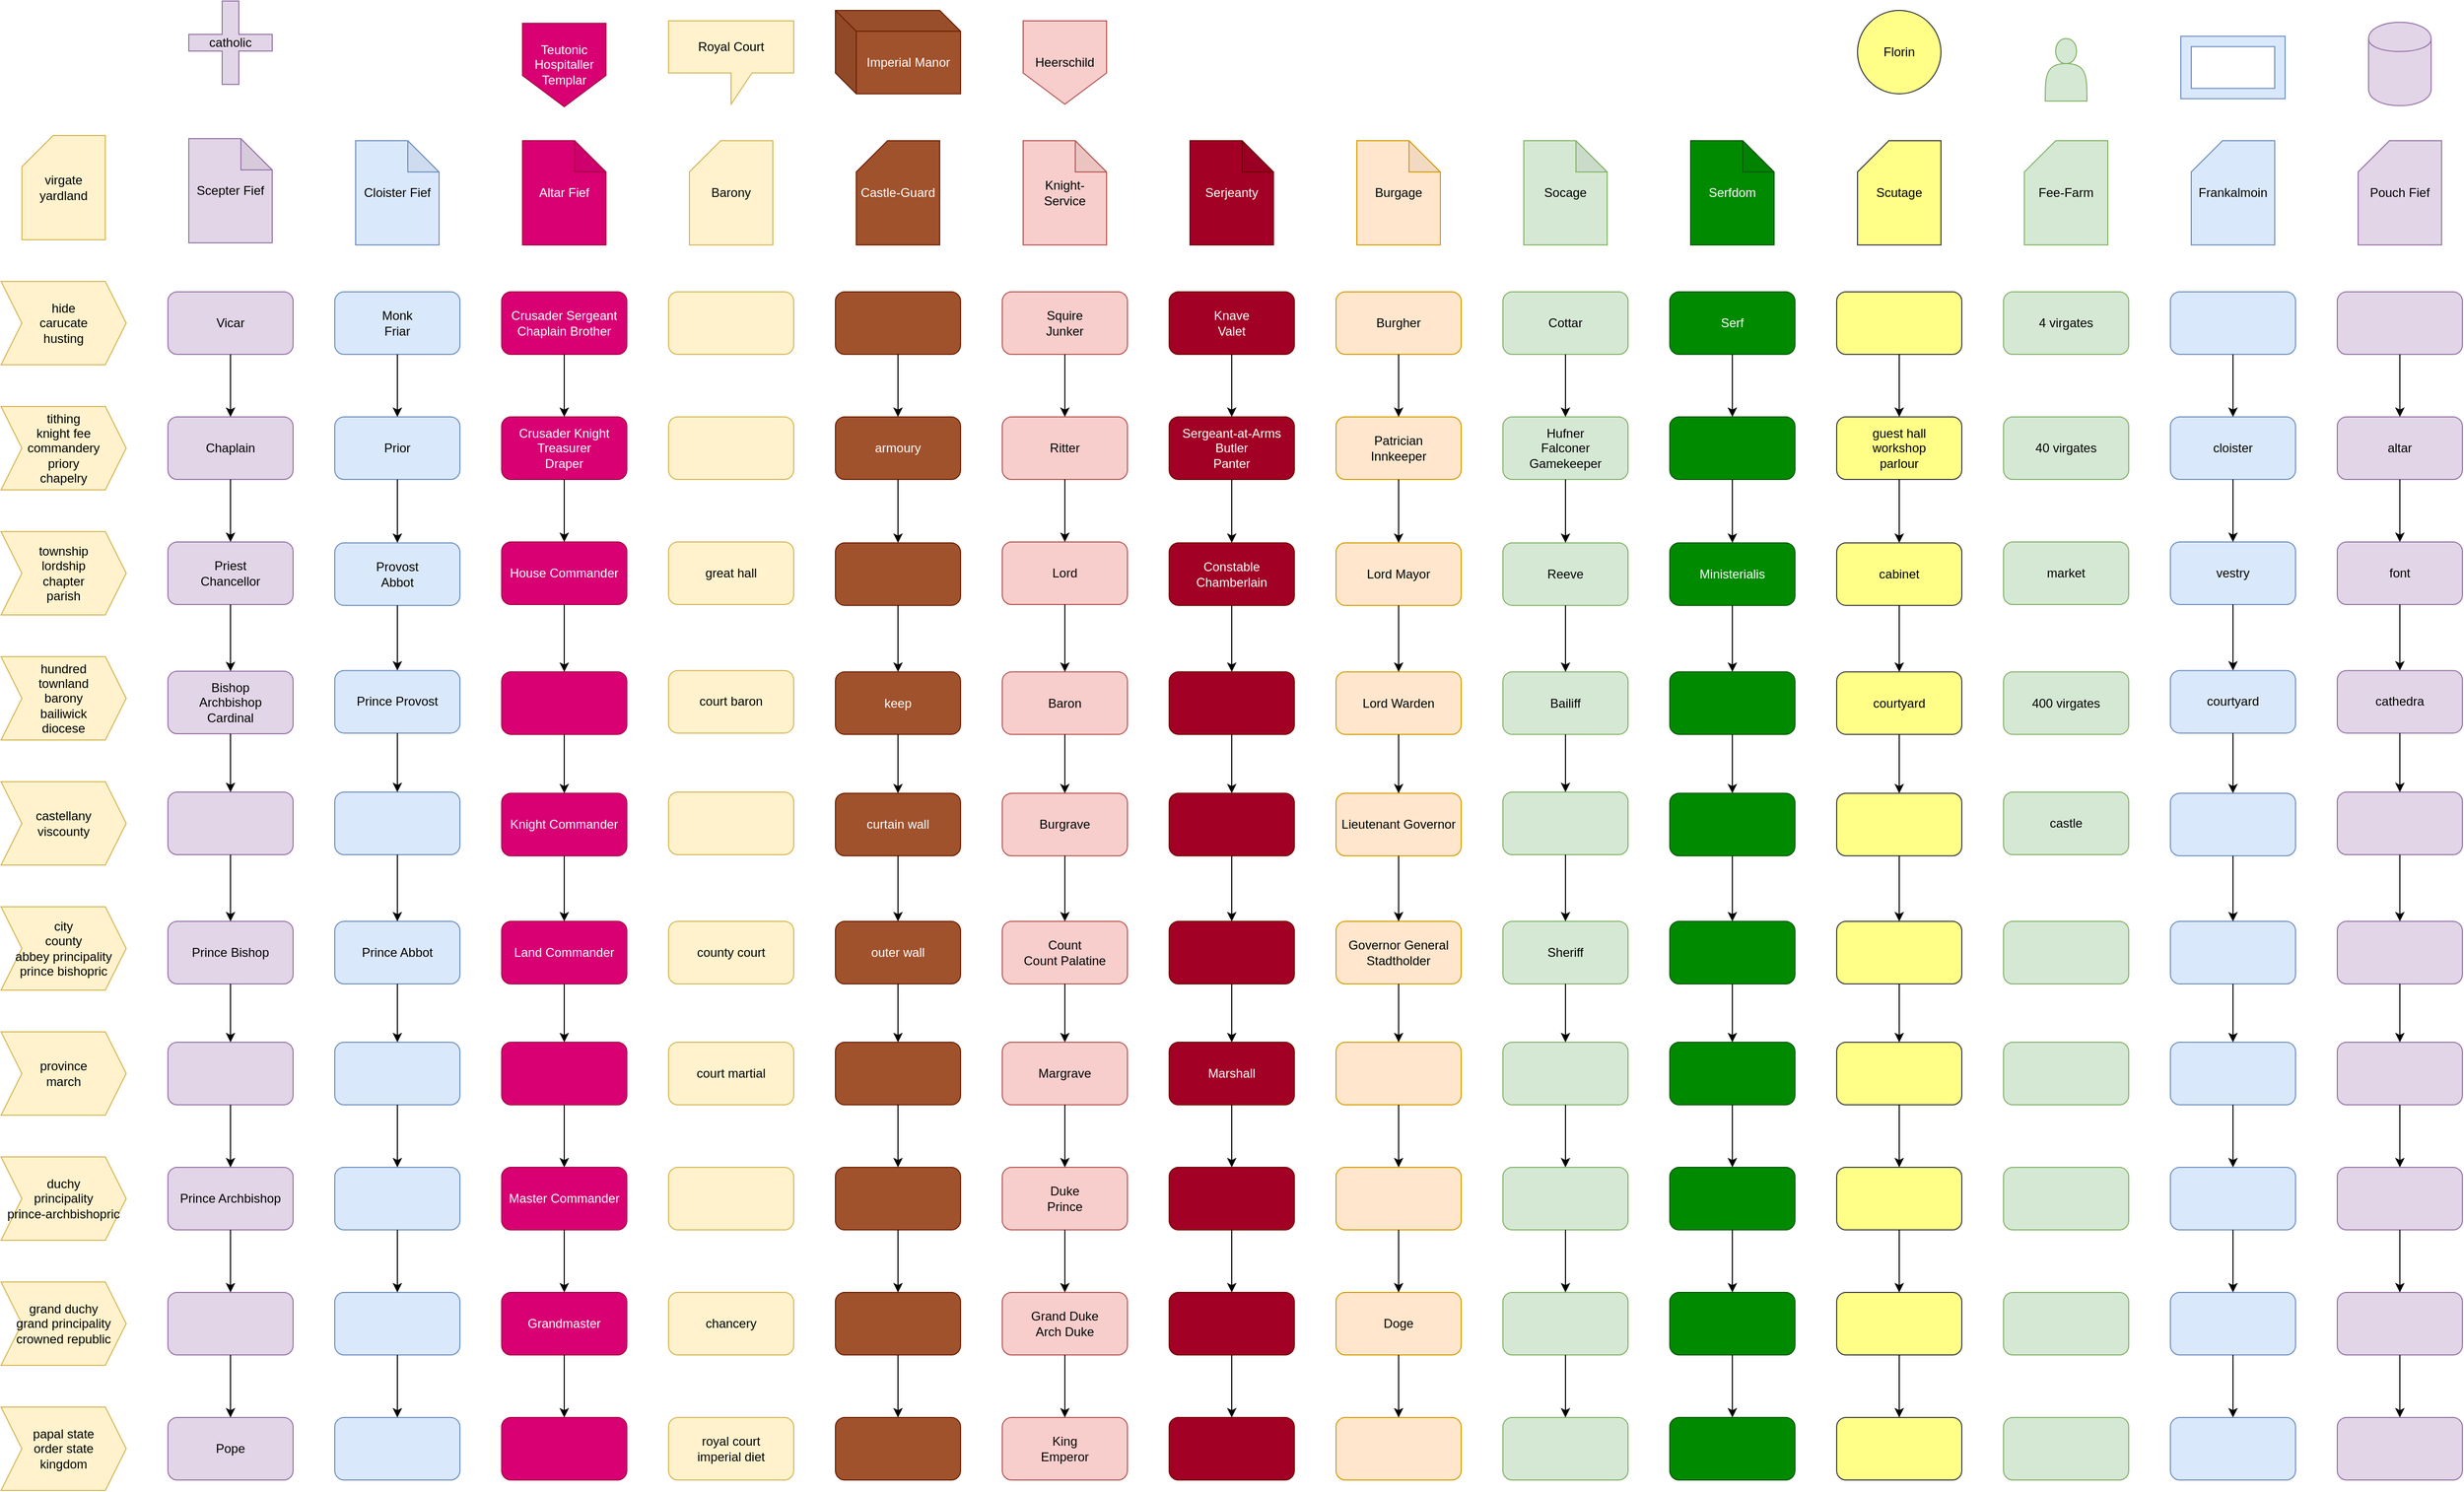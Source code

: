 <mxfile version="12.4.2" type="device" pages="1"><diagram id="HHZ0AlXj-3bp8o3tGwQf" name="Page-1"><mxGraphModel dx="1902" dy="1005" grid="1" gridSize="10" guides="1" tooltips="1" connect="1" arrows="1" fold="1" page="1" pageScale="1" pageWidth="827" pageHeight="1169" math="0" shadow="0"><root><mxCell id="ACifxvDCRjv2ZFIrxw-t-0"/><mxCell id="ACifxvDCRjv2ZFIrxw-t-1" parent="ACifxvDCRjv2ZFIrxw-t-0"/><mxCell id="nVo0jibHTl5Guksg8NwK-0" value="&lt;div&gt;virgate&lt;/div&gt;&lt;div&gt;yardland&lt;br&gt;&lt;/div&gt;" style="shape=card;whiteSpace=wrap;html=1;fillColor=#fff2cc;strokeColor=#d6b656;" vertex="1" parent="ACifxvDCRjv2ZFIrxw-t-1"><mxGeometry x="80" y="140" width="80" height="100" as="geometry"/></mxCell><mxCell id="nVo0jibHTl5Guksg8NwK-1" value="&lt;div&gt;hide&lt;/div&gt;&lt;div&gt;carucate&lt;/div&gt;&lt;div&gt;husting&lt;br&gt;&lt;/div&gt;" style="shape=step;perimeter=stepPerimeter;whiteSpace=wrap;html=1;fixedSize=1;fillColor=#fff2cc;strokeColor=#d6b656;" vertex="1" parent="ACifxvDCRjv2ZFIrxw-t-1"><mxGeometry x="60" y="280" width="120" height="80" as="geometry"/></mxCell><mxCell id="Z5Ue_dTyspNU0YRhUzJb-0" value="&lt;div&gt;tithing&lt;/div&gt;&lt;div&gt;knight fee&lt;/div&gt;&lt;div&gt;commandery&lt;/div&gt;&lt;div&gt;priory&lt;/div&gt;&lt;div&gt;chapelry&lt;br&gt;&lt;/div&gt;" style="shape=step;perimeter=stepPerimeter;whiteSpace=wrap;html=1;fixedSize=1;fillColor=#fff2cc;strokeColor=#d6b656;" vertex="1" parent="ACifxvDCRjv2ZFIrxw-t-1"><mxGeometry x="60" y="400" width="120" height="80" as="geometry"/></mxCell><mxCell id="n3VnMbCkEZOSHY2UPcJ6-0" value="&lt;div&gt;township&lt;/div&gt;&lt;div&gt;lordship&lt;/div&gt;&lt;div&gt;chapter&lt;/div&gt;&lt;div&gt;parish&lt;br&gt;&lt;/div&gt;" style="shape=step;perimeter=stepPerimeter;whiteSpace=wrap;html=1;fixedSize=1;fillColor=#fff2cc;strokeColor=#d6b656;" vertex="1" parent="ACifxvDCRjv2ZFIrxw-t-1"><mxGeometry x="60" y="520" width="120" height="80" as="geometry"/></mxCell><mxCell id="VoFxHL7WhAXStmQfKq2j-0" value="&lt;div&gt;hundred&lt;/div&gt;&lt;div&gt;townland&lt;/div&gt;&lt;div&gt;barony&lt;/div&gt;&lt;div&gt;bailiwick&lt;/div&gt;&lt;div&gt;diocese&lt;/div&gt;" style="shape=step;perimeter=stepPerimeter;whiteSpace=wrap;html=1;fixedSize=1;fillColor=#fff2cc;strokeColor=#d6b656;" vertex="1" parent="ACifxvDCRjv2ZFIrxw-t-1"><mxGeometry x="60" y="640" width="120" height="80" as="geometry"/></mxCell><mxCell id="VoFxHL7WhAXStmQfKq2j-1" value="&lt;div&gt;castellany&lt;/div&gt;&lt;div&gt;viscounty&lt;br&gt;&lt;/div&gt;" style="shape=step;perimeter=stepPerimeter;whiteSpace=wrap;html=1;fixedSize=1;fillColor=#fff2cc;strokeColor=#d6b656;" vertex="1" parent="ACifxvDCRjv2ZFIrxw-t-1"><mxGeometry x="60" y="760" width="120" height="80" as="geometry"/></mxCell><mxCell id="VoFxHL7WhAXStmQfKq2j-3" value="&lt;div&gt;province&lt;/div&gt;&lt;div&gt;march&lt;br&gt;&lt;/div&gt;" style="shape=step;perimeter=stepPerimeter;whiteSpace=wrap;html=1;fixedSize=1;fillColor=#fff2cc;strokeColor=#d6b656;" vertex="1" parent="ACifxvDCRjv2ZFIrxw-t-1"><mxGeometry x="60" y="1000" width="120" height="80" as="geometry"/></mxCell><mxCell id="VoFxHL7WhAXStmQfKq2j-4" value="&lt;div&gt;duchy&lt;/div&gt;&lt;div&gt;principality&lt;/div&gt;&lt;div&gt;prince-archbishopric&lt;br&gt;&lt;/div&gt;" style="shape=step;perimeter=stepPerimeter;whiteSpace=wrap;html=1;fixedSize=1;fillColor=#fff2cc;strokeColor=#d6b656;" vertex="1" parent="ACifxvDCRjv2ZFIrxw-t-1"><mxGeometry x="60" y="1120" width="120" height="80" as="geometry"/></mxCell><mxCell id="clRuvgFbudraY5nkIlAg-0" value="&lt;div&gt;grand duchy&lt;/div&gt;&lt;div&gt;grand principality&lt;/div&gt;&lt;div&gt;crowned republic&lt;br&gt;&lt;/div&gt;" style="shape=step;perimeter=stepPerimeter;whiteSpace=wrap;html=1;fixedSize=1;fillColor=#fff2cc;strokeColor=#d6b656;" vertex="1" parent="ACifxvDCRjv2ZFIrxw-t-1"><mxGeometry x="60" y="1240" width="120" height="80" as="geometry"/></mxCell><mxCell id="clRuvgFbudraY5nkIlAg-1" value="&lt;div&gt;papal state&lt;/div&gt;&lt;div&gt;order state&lt;/div&gt;&lt;div&gt;kingdom&lt;br&gt;&lt;/div&gt;" style="shape=step;perimeter=stepPerimeter;whiteSpace=wrap;html=1;fixedSize=1;fillColor=#fff2cc;strokeColor=#d6b656;" vertex="1" parent="ACifxvDCRjv2ZFIrxw-t-1"><mxGeometry x="60" y="1360" width="120" height="80" as="geometry"/></mxCell><mxCell id="clRuvgFbudraY5nkIlAg-2" value="&lt;div&gt;city&lt;/div&gt;&lt;div&gt;county&lt;/div&gt;&lt;div&gt;abbey principality&lt;/div&gt;&lt;div&gt;prince bishopric&lt;br&gt;&lt;/div&gt;" style="shape=step;perimeter=stepPerimeter;whiteSpace=wrap;html=1;fixedSize=1;fillColor=#fff2cc;strokeColor=#d6b656;" vertex="1" parent="ACifxvDCRjv2ZFIrxw-t-1"><mxGeometry x="60" y="880" width="120" height="80" as="geometry"/></mxCell><mxCell id="tEemO0692z1seG04r21a-0" value="Scepter Fief" style="shape=note;whiteSpace=wrap;html=1;backgroundOutline=1;darkOpacity=0.05;fillColor=#e1d5e7;strokeColor=#9673a6;" vertex="1" parent="ACifxvDCRjv2ZFIrxw-t-1"><mxGeometry x="240" y="143" width="80" height="100" as="geometry"/></mxCell><mxCell id="tEemO0692z1seG04r21a-1" value="Vicar" style="rounded=1;whiteSpace=wrap;html=1;fillColor=#e1d5e7;strokeColor=#9673a6;" vertex="1" parent="ACifxvDCRjv2ZFIrxw-t-1"><mxGeometry x="220" y="290" width="120" height="60" as="geometry"/></mxCell><mxCell id="tEemO0692z1seG04r21a-2" value="Chaplain" style="rounded=1;whiteSpace=wrap;html=1;fillColor=#e1d5e7;strokeColor=#9673a6;" vertex="1" parent="ACifxvDCRjv2ZFIrxw-t-1"><mxGeometry x="220" y="410" width="120" height="60" as="geometry"/></mxCell><mxCell id="tEemO0692z1seG04r21a-3" value="&lt;div&gt;Priest&lt;/div&gt;&lt;div&gt;Chancellor&lt;br&gt;&lt;/div&gt;" style="rounded=1;whiteSpace=wrap;html=1;fillColor=#e1d5e7;strokeColor=#9673a6;" vertex="1" parent="ACifxvDCRjv2ZFIrxw-t-1"><mxGeometry x="220" y="530" width="120" height="60" as="geometry"/></mxCell><mxCell id="tEemO0692z1seG04r21a-4" value="&lt;div&gt;Bishop&lt;/div&gt;&lt;div&gt;Archbishop&lt;/div&gt;&lt;div&gt;Cardinal&lt;br&gt;&lt;/div&gt;" style="rounded=1;whiteSpace=wrap;html=1;fillColor=#e1d5e7;strokeColor=#9673a6;" vertex="1" parent="ACifxvDCRjv2ZFIrxw-t-1"><mxGeometry x="220" y="654" width="120" height="60" as="geometry"/></mxCell><mxCell id="tEemO0692z1seG04r21a-5" value="" style="rounded=1;whiteSpace=wrap;html=1;fillColor=#e1d5e7;strokeColor=#9673a6;" vertex="1" parent="ACifxvDCRjv2ZFIrxw-t-1"><mxGeometry x="220" y="770" width="120" height="60" as="geometry"/></mxCell><mxCell id="tEemO0692z1seG04r21a-6" value="Prince Bishop" style="rounded=1;whiteSpace=wrap;html=1;fillColor=#e1d5e7;strokeColor=#9673a6;" vertex="1" parent="ACifxvDCRjv2ZFIrxw-t-1"><mxGeometry x="220" y="894" width="120" height="60" as="geometry"/></mxCell><mxCell id="tEemO0692z1seG04r21a-7" value="" style="rounded=1;whiteSpace=wrap;html=1;fillColor=#e1d5e7;strokeColor=#9673a6;" vertex="1" parent="ACifxvDCRjv2ZFIrxw-t-1"><mxGeometry x="220" y="1010.0" width="120" height="60" as="geometry"/></mxCell><mxCell id="tEemO0692z1seG04r21a-8" value="Prince Archbishop" style="rounded=1;whiteSpace=wrap;html=1;fillColor=#e1d5e7;strokeColor=#9673a6;" vertex="1" parent="ACifxvDCRjv2ZFIrxw-t-1"><mxGeometry x="220" y="1130" width="120" height="60" as="geometry"/></mxCell><mxCell id="tEemO0692z1seG04r21a-9" value="" style="rounded=1;whiteSpace=wrap;html=1;fillColor=#e1d5e7;strokeColor=#9673a6;" vertex="1" parent="ACifxvDCRjv2ZFIrxw-t-1"><mxGeometry x="220" y="1250" width="120" height="60" as="geometry"/></mxCell><mxCell id="tEemO0692z1seG04r21a-10" value="Pope" style="rounded=1;whiteSpace=wrap;html=1;fillColor=#e1d5e7;strokeColor=#9673a6;" vertex="1" parent="ACifxvDCRjv2ZFIrxw-t-1"><mxGeometry x="220" y="1370" width="120" height="60" as="geometry"/></mxCell><mxCell id="rpB3hsQ3VvNQzlEO2etm-0" value="Cloister Fief" style="shape=note;whiteSpace=wrap;html=1;backgroundOutline=1;darkOpacity=0.05;fillColor=#dae8fc;strokeColor=#6c8ebf;" vertex="1" parent="ACifxvDCRjv2ZFIrxw-t-1"><mxGeometry x="400" y="145" width="80" height="100" as="geometry"/></mxCell><mxCell id="ZoZ1s1ulX3_Hh7nmfVlI-0" value="&lt;div&gt;Monk&lt;/div&gt;&lt;div&gt;Friar&lt;br&gt;&lt;/div&gt;" style="rounded=1;whiteSpace=wrap;html=1;fillColor=#dae8fc;strokeColor=#6c8ebf;" vertex="1" parent="ACifxvDCRjv2ZFIrxw-t-1"><mxGeometry x="380" y="290.0" width="120" height="60" as="geometry"/></mxCell><mxCell id="ZoZ1s1ulX3_Hh7nmfVlI-1" value="Prior" style="rounded=1;whiteSpace=wrap;html=1;fillColor=#dae8fc;strokeColor=#6c8ebf;" vertex="1" parent="ACifxvDCRjv2ZFIrxw-t-1"><mxGeometry x="380" y="410.0" width="120" height="60" as="geometry"/></mxCell><mxCell id="ZoZ1s1ulX3_Hh7nmfVlI-2" value="&lt;div&gt;Provost&lt;/div&gt;&lt;div&gt;Abbot&lt;br&gt;&lt;/div&gt;" style="rounded=1;whiteSpace=wrap;html=1;fillColor=#dae8fc;strokeColor=#6c8ebf;" vertex="1" parent="ACifxvDCRjv2ZFIrxw-t-1"><mxGeometry x="380" y="530.83" width="120" height="60" as="geometry"/></mxCell><mxCell id="ZoZ1s1ulX3_Hh7nmfVlI-3" value="Prince Provost" style="rounded=1;whiteSpace=wrap;html=1;fillColor=#dae8fc;strokeColor=#6c8ebf;" vertex="1" parent="ACifxvDCRjv2ZFIrxw-t-1"><mxGeometry x="380" y="653.33" width="120" height="60" as="geometry"/></mxCell><mxCell id="ZoZ1s1ulX3_Hh7nmfVlI-4" value="" style="rounded=1;whiteSpace=wrap;html=1;fillColor=#dae8fc;strokeColor=#6c8ebf;" vertex="1" parent="ACifxvDCRjv2ZFIrxw-t-1"><mxGeometry x="380" y="770" width="120" height="60" as="geometry"/></mxCell><mxCell id="ZoZ1s1ulX3_Hh7nmfVlI-5" value="Prince Abbot" style="rounded=1;whiteSpace=wrap;html=1;fillColor=#dae8fc;strokeColor=#6c8ebf;" vertex="1" parent="ACifxvDCRjv2ZFIrxw-t-1"><mxGeometry x="380" y="894" width="120" height="60" as="geometry"/></mxCell><mxCell id="ZoZ1s1ulX3_Hh7nmfVlI-6" value="" style="rounded=1;whiteSpace=wrap;html=1;fillColor=#dae8fc;strokeColor=#6c8ebf;" vertex="1" parent="ACifxvDCRjv2ZFIrxw-t-1"><mxGeometry x="380" y="1010" width="120" height="60" as="geometry"/></mxCell><mxCell id="ZoZ1s1ulX3_Hh7nmfVlI-7" value="" style="rounded=1;whiteSpace=wrap;html=1;fillColor=#dae8fc;strokeColor=#6c8ebf;" vertex="1" parent="ACifxvDCRjv2ZFIrxw-t-1"><mxGeometry x="380" y="1130" width="120" height="60" as="geometry"/></mxCell><mxCell id="ZoZ1s1ulX3_Hh7nmfVlI-8" value="" style="rounded=1;whiteSpace=wrap;html=1;fillColor=#dae8fc;strokeColor=#6c8ebf;" vertex="1" parent="ACifxvDCRjv2ZFIrxw-t-1"><mxGeometry x="380" y="1250" width="120" height="60" as="geometry"/></mxCell><mxCell id="ZoZ1s1ulX3_Hh7nmfVlI-9" value="" style="rounded=1;whiteSpace=wrap;html=1;fillColor=#dae8fc;strokeColor=#6c8ebf;" vertex="1" parent="ACifxvDCRjv2ZFIrxw-t-1"><mxGeometry x="380" y="1370" width="120" height="60" as="geometry"/></mxCell><mxCell id="TR44MPmoDSRG3bHTWXY6-0" value="Altar Fief" style="shape=note;whiteSpace=wrap;html=1;backgroundOutline=1;darkOpacity=0.05;fillColor=#d80073;strokeColor=#A50040;fontColor=#ffffff;" vertex="1" parent="ACifxvDCRjv2ZFIrxw-t-1"><mxGeometry x="560" y="145" width="80" height="100" as="geometry"/></mxCell><mxCell id="TR44MPmoDSRG3bHTWXY6-1" value="&lt;div&gt;Crusader Sergeant&lt;/div&gt;&lt;div&gt;Chaplain Brother&lt;br&gt;&lt;/div&gt;" style="rounded=1;whiteSpace=wrap;html=1;fillColor=#d80073;strokeColor=#A50040;fontColor=#ffffff;" vertex="1" parent="ACifxvDCRjv2ZFIrxw-t-1"><mxGeometry x="540" y="290" width="120" height="60" as="geometry"/></mxCell><mxCell id="TR44MPmoDSRG3bHTWXY6-2" value="&lt;div&gt;Crusader Knight&lt;/div&gt;&lt;div&gt;Treasurer&lt;/div&gt;&lt;div&gt;Draper&lt;br&gt;&lt;/div&gt;" style="rounded=1;whiteSpace=wrap;html=1;fillColor=#d80073;strokeColor=#A50040;fontColor=#ffffff;" vertex="1" parent="ACifxvDCRjv2ZFIrxw-t-1"><mxGeometry x="540" y="410.0" width="120" height="60" as="geometry"/></mxCell><mxCell id="TR44MPmoDSRG3bHTWXY6-3" value="House Commander" style="rounded=1;whiteSpace=wrap;html=1;fillColor=#d80073;strokeColor=#A50040;fontColor=#ffffff;" vertex="1" parent="ACifxvDCRjv2ZFIrxw-t-1"><mxGeometry x="540" y="530" width="120" height="60" as="geometry"/></mxCell><mxCell id="TR44MPmoDSRG3bHTWXY6-5" value="Knight Commander" style="rounded=1;whiteSpace=wrap;html=1;fillColor=#d80073;strokeColor=#A50040;fontColor=#ffffff;" vertex="1" parent="ACifxvDCRjv2ZFIrxw-t-1"><mxGeometry x="540" y="771.14" width="120" height="60" as="geometry"/></mxCell><mxCell id="TR44MPmoDSRG3bHTWXY6-6" value="Land Commander" style="rounded=1;whiteSpace=wrap;html=1;fillColor=#d80073;strokeColor=#A50040;fontColor=#ffffff;" vertex="1" parent="ACifxvDCRjv2ZFIrxw-t-1"><mxGeometry x="540" y="894" width="120" height="60" as="geometry"/></mxCell><mxCell id="TR44MPmoDSRG3bHTWXY6-7" value="" style="rounded=1;whiteSpace=wrap;html=1;fillColor=#d80073;strokeColor=#A50040;fontColor=#ffffff;" vertex="1" parent="ACifxvDCRjv2ZFIrxw-t-1"><mxGeometry x="540" y="1010" width="120" height="60" as="geometry"/></mxCell><mxCell id="TR44MPmoDSRG3bHTWXY6-8" value="Master Commander" style="rounded=1;whiteSpace=wrap;html=1;fillColor=#d80073;strokeColor=#A50040;fontColor=#ffffff;" vertex="1" parent="ACifxvDCRjv2ZFIrxw-t-1"><mxGeometry x="540" y="1130" width="120" height="60" as="geometry"/></mxCell><mxCell id="TR44MPmoDSRG3bHTWXY6-9" value="Grandmaster" style="rounded=1;whiteSpace=wrap;html=1;fillColor=#d80073;strokeColor=#A50040;fontColor=#ffffff;" vertex="1" parent="ACifxvDCRjv2ZFIrxw-t-1"><mxGeometry x="540" y="1250" width="120" height="60" as="geometry"/></mxCell><mxCell id="TR44MPmoDSRG3bHTWXY6-10" value="" style="rounded=1;whiteSpace=wrap;html=1;fillColor=#d80073;strokeColor=#A50040;fontColor=#ffffff;" vertex="1" parent="ACifxvDCRjv2ZFIrxw-t-1"><mxGeometry x="540" y="1370" width="120" height="60" as="geometry"/></mxCell><mxCell id="TR44MPmoDSRG3bHTWXY6-11" value="" style="rounded=1;whiteSpace=wrap;html=1;fillColor=#fff2cc;strokeColor=#d6b656;" vertex="1" parent="ACifxvDCRjv2ZFIrxw-t-1"><mxGeometry x="700" y="290" width="120" height="60" as="geometry"/></mxCell><mxCell id="TR44MPmoDSRG3bHTWXY6-12" value="" style="rounded=1;whiteSpace=wrap;html=1;fillColor=#fff2cc;strokeColor=#d6b656;" vertex="1" parent="ACifxvDCRjv2ZFIrxw-t-1"><mxGeometry x="700" y="410.0" width="120" height="60" as="geometry"/></mxCell><mxCell id="TR44MPmoDSRG3bHTWXY6-13" value="great hall" style="rounded=1;whiteSpace=wrap;html=1;fillColor=#fff2cc;strokeColor=#d6b656;" vertex="1" parent="ACifxvDCRjv2ZFIrxw-t-1"><mxGeometry x="700" y="530" width="120" height="60" as="geometry"/></mxCell><mxCell id="TR44MPmoDSRG3bHTWXY6-14" value="court baron" style="rounded=1;whiteSpace=wrap;html=1;fillColor=#fff2cc;strokeColor=#d6b656;" vertex="1" parent="ACifxvDCRjv2ZFIrxw-t-1"><mxGeometry x="700" y="653.33" width="120" height="60" as="geometry"/></mxCell><mxCell id="TR44MPmoDSRG3bHTWXY6-15" value="" style="rounded=1;whiteSpace=wrap;html=1;fillColor=#fff2cc;strokeColor=#d6b656;" vertex="1" parent="ACifxvDCRjv2ZFIrxw-t-1"><mxGeometry x="700" y="770.0" width="120" height="60" as="geometry"/></mxCell><mxCell id="TR44MPmoDSRG3bHTWXY6-16" value="county court" style="rounded=1;whiteSpace=wrap;html=1;fillColor=#fff2cc;strokeColor=#d6b656;" vertex="1" parent="ACifxvDCRjv2ZFIrxw-t-1"><mxGeometry x="700" y="894" width="120" height="60" as="geometry"/></mxCell><mxCell id="TR44MPmoDSRG3bHTWXY6-17" value="court martial" style="rounded=1;whiteSpace=wrap;html=1;fillColor=#fff2cc;strokeColor=#d6b656;" vertex="1" parent="ACifxvDCRjv2ZFIrxw-t-1"><mxGeometry x="700" y="1010" width="120" height="60" as="geometry"/></mxCell><mxCell id="TR44MPmoDSRG3bHTWXY6-18" value="" style="rounded=1;whiteSpace=wrap;html=1;fillColor=#fff2cc;strokeColor=#d6b656;" vertex="1" parent="ACifxvDCRjv2ZFIrxw-t-1"><mxGeometry x="700" y="1130" width="120" height="60" as="geometry"/></mxCell><mxCell id="TR44MPmoDSRG3bHTWXY6-19" value="chancery" style="rounded=1;whiteSpace=wrap;html=1;fillColor=#fff2cc;strokeColor=#d6b656;" vertex="1" parent="ACifxvDCRjv2ZFIrxw-t-1"><mxGeometry x="700" y="1250" width="120" height="60" as="geometry"/></mxCell><mxCell id="TR44MPmoDSRG3bHTWXY6-20" value="&lt;div&gt;royal court&lt;/div&gt;&lt;div&gt;imperial diet&lt;br&gt;&lt;/div&gt;" style="rounded=1;whiteSpace=wrap;html=1;fillColor=#fff2cc;strokeColor=#d6b656;" vertex="1" parent="ACifxvDCRjv2ZFIrxw-t-1"><mxGeometry x="700" y="1370" width="120" height="60" as="geometry"/></mxCell><mxCell id="TR44MPmoDSRG3bHTWXY6-22" value="" style="rounded=1;whiteSpace=wrap;html=1;fillColor=#a0522d;strokeColor=#6D1F00;fontColor=#ffffff;" vertex="1" parent="ACifxvDCRjv2ZFIrxw-t-1"><mxGeometry x="860" y="290" width="120" height="60" as="geometry"/></mxCell><mxCell id="TR44MPmoDSRG3bHTWXY6-23" value="armoury" style="rounded=1;whiteSpace=wrap;html=1;fillColor=#a0522d;strokeColor=#6D1F00;fontColor=#ffffff;" vertex="1" parent="ACifxvDCRjv2ZFIrxw-t-1"><mxGeometry x="860" y="410.0" width="120" height="60" as="geometry"/></mxCell><mxCell id="TR44MPmoDSRG3bHTWXY6-24" value="" style="rounded=1;whiteSpace=wrap;html=1;fillColor=#a0522d;strokeColor=#6D1F00;fontColor=#ffffff;" vertex="1" parent="ACifxvDCRjv2ZFIrxw-t-1"><mxGeometry x="860" y="530.83" width="120" height="60" as="geometry"/></mxCell><mxCell id="TR44MPmoDSRG3bHTWXY6-25" value="keep" style="rounded=1;whiteSpace=wrap;html=1;fillColor=#a0522d;strokeColor=#6D1F00;fontColor=#ffffff;" vertex="1" parent="ACifxvDCRjv2ZFIrxw-t-1"><mxGeometry x="860" y="654.57" width="120" height="60" as="geometry"/></mxCell><mxCell id="TR44MPmoDSRG3bHTWXY6-26" value="curtain wall" style="rounded=1;whiteSpace=wrap;html=1;fillColor=#a0522d;strokeColor=#6D1F00;fontColor=#ffffff;" vertex="1" parent="ACifxvDCRjv2ZFIrxw-t-1"><mxGeometry x="860" y="771.14" width="120" height="60" as="geometry"/></mxCell><mxCell id="TR44MPmoDSRG3bHTWXY6-27" value="outer wall" style="rounded=1;whiteSpace=wrap;html=1;fillColor=#a0522d;strokeColor=#6D1F00;fontColor=#ffffff;" vertex="1" parent="ACifxvDCRjv2ZFIrxw-t-1"><mxGeometry x="860" y="894" width="120" height="60" as="geometry"/></mxCell><mxCell id="TR44MPmoDSRG3bHTWXY6-28" value="" style="rounded=1;whiteSpace=wrap;html=1;fillColor=#a0522d;strokeColor=#6D1F00;fontColor=#ffffff;" vertex="1" parent="ACifxvDCRjv2ZFIrxw-t-1"><mxGeometry x="860" y="1010" width="120" height="60" as="geometry"/></mxCell><mxCell id="TR44MPmoDSRG3bHTWXY6-29" value="" style="rounded=1;whiteSpace=wrap;html=1;fillColor=#a0522d;strokeColor=#6D1F00;fontColor=#ffffff;" vertex="1" parent="ACifxvDCRjv2ZFIrxw-t-1"><mxGeometry x="860" y="1130" width="120" height="60" as="geometry"/></mxCell><mxCell id="TR44MPmoDSRG3bHTWXY6-30" value="" style="rounded=1;whiteSpace=wrap;html=1;fillColor=#a0522d;strokeColor=#6D1F00;fontColor=#ffffff;" vertex="1" parent="ACifxvDCRjv2ZFIrxw-t-1"><mxGeometry x="860" y="1250" width="120" height="60" as="geometry"/></mxCell><mxCell id="TR44MPmoDSRG3bHTWXY6-31" value="" style="rounded=1;whiteSpace=wrap;html=1;fillColor=#a0522d;strokeColor=#6D1F00;fontColor=#ffffff;" vertex="1" parent="ACifxvDCRjv2ZFIrxw-t-1"><mxGeometry x="860" y="1370" width="120" height="60" as="geometry"/></mxCell><mxCell id="ImeSZLlZsonzeZfB16xU-0" value="" style="rounded=1;whiteSpace=wrap;html=1;fillColor=#d80073;strokeColor=#A50040;fontColor=#ffffff;" vertex="1" parent="ACifxvDCRjv2ZFIrxw-t-1"><mxGeometry x="540" y="654.57" width="120" height="60" as="geometry"/></mxCell><mxCell id="ImeSZLlZsonzeZfB16xU-1" value="&lt;div&gt;Squire&lt;/div&gt;&lt;div&gt;Junker&lt;br&gt;&lt;/div&gt;" style="rounded=1;whiteSpace=wrap;html=1;fillColor=#f8cecc;strokeColor=#b85450;" vertex="1" parent="ACifxvDCRjv2ZFIrxw-t-1"><mxGeometry x="1020" y="290" width="120" height="60" as="geometry"/></mxCell><mxCell id="ImeSZLlZsonzeZfB16xU-2" value="Ritter" style="rounded=1;whiteSpace=wrap;html=1;fillColor=#f8cecc;strokeColor=#b85450;" vertex="1" parent="ACifxvDCRjv2ZFIrxw-t-1"><mxGeometry x="1020" y="410.0" width="120" height="60" as="geometry"/></mxCell><mxCell id="ImeSZLlZsonzeZfB16xU-3" value="Lord" style="rounded=1;whiteSpace=wrap;html=1;fillColor=#f8cecc;strokeColor=#b85450;" vertex="1" parent="ACifxvDCRjv2ZFIrxw-t-1"><mxGeometry x="1020" y="530" width="120" height="60" as="geometry"/></mxCell><mxCell id="ImeSZLlZsonzeZfB16xU-4" value="Baron" style="rounded=1;whiteSpace=wrap;html=1;fillColor=#f8cecc;strokeColor=#b85450;" vertex="1" parent="ACifxvDCRjv2ZFIrxw-t-1"><mxGeometry x="1020" y="654.57" width="120" height="60" as="geometry"/></mxCell><mxCell id="ImeSZLlZsonzeZfB16xU-5" value="Burgrave" style="rounded=1;whiteSpace=wrap;html=1;fillColor=#f8cecc;strokeColor=#b85450;" vertex="1" parent="ACifxvDCRjv2ZFIrxw-t-1"><mxGeometry x="1020" y="771.14" width="120" height="60" as="geometry"/></mxCell><mxCell id="ImeSZLlZsonzeZfB16xU-6" value="&lt;div&gt;Count&lt;/div&gt;&lt;div&gt;Count Palatine&lt;br&gt;&lt;/div&gt;" style="rounded=1;whiteSpace=wrap;html=1;fillColor=#f8cecc;strokeColor=#b85450;" vertex="1" parent="ACifxvDCRjv2ZFIrxw-t-1"><mxGeometry x="1020" y="894" width="120" height="60" as="geometry"/></mxCell><mxCell id="ImeSZLlZsonzeZfB16xU-7" value="Margrave" style="rounded=1;whiteSpace=wrap;html=1;fillColor=#f8cecc;strokeColor=#b85450;" vertex="1" parent="ACifxvDCRjv2ZFIrxw-t-1"><mxGeometry x="1020" y="1010" width="120" height="60" as="geometry"/></mxCell><mxCell id="ImeSZLlZsonzeZfB16xU-8" value="&lt;div&gt;Duke&lt;/div&gt;&lt;div&gt;Prince&lt;br&gt;&lt;/div&gt;" style="rounded=1;whiteSpace=wrap;html=1;fillColor=#f8cecc;strokeColor=#b85450;" vertex="1" parent="ACifxvDCRjv2ZFIrxw-t-1"><mxGeometry x="1020" y="1130" width="120" height="60" as="geometry"/></mxCell><mxCell id="ImeSZLlZsonzeZfB16xU-9" value="&lt;div&gt;Grand Duke&lt;/div&gt;&lt;div&gt;Arch Duke&lt;br&gt;&lt;/div&gt;" style="rounded=1;whiteSpace=wrap;html=1;fillColor=#f8cecc;strokeColor=#b85450;" vertex="1" parent="ACifxvDCRjv2ZFIrxw-t-1"><mxGeometry x="1020" y="1250" width="120" height="60" as="geometry"/></mxCell><mxCell id="ImeSZLlZsonzeZfB16xU-10" value="&lt;div&gt;King&lt;/div&gt;&lt;div&gt;Emperor&lt;br&gt;&lt;/div&gt;" style="rounded=1;whiteSpace=wrap;html=1;fillColor=#f8cecc;strokeColor=#b85450;" vertex="1" parent="ACifxvDCRjv2ZFIrxw-t-1"><mxGeometry x="1020" y="1370" width="120" height="60" as="geometry"/></mxCell><mxCell id="ImeSZLlZsonzeZfB16xU-11" value="Knight-Service" style="shape=note;whiteSpace=wrap;html=1;backgroundOutline=1;darkOpacity=0.05;fillColor=#f8cecc;strokeColor=#b85450;" vertex="1" parent="ACifxvDCRjv2ZFIrxw-t-1"><mxGeometry x="1040" y="145" width="80" height="100" as="geometry"/></mxCell><mxCell id="ImeSZLlZsonzeZfB16xU-23" value="&lt;div&gt;Knave&lt;/div&gt;&lt;div&gt;Valet&lt;br&gt;&lt;/div&gt;" style="rounded=1;whiteSpace=wrap;html=1;fillColor=#a20025;strokeColor=#6F0000;fontColor=#ffffff;" vertex="1" parent="ACifxvDCRjv2ZFIrxw-t-1"><mxGeometry x="1180" y="290" width="120" height="60" as="geometry"/></mxCell><mxCell id="ImeSZLlZsonzeZfB16xU-24" value="&lt;div&gt;Sergeant-at-Arms&lt;/div&gt;&lt;div&gt;Butler&lt;/div&gt;&lt;div&gt;Panter&lt;br&gt;&lt;/div&gt;" style="rounded=1;whiteSpace=wrap;html=1;fillColor=#a20025;strokeColor=#6F0000;fontColor=#ffffff;" vertex="1" parent="ACifxvDCRjv2ZFIrxw-t-1"><mxGeometry x="1180" y="410.0" width="120" height="60" as="geometry"/></mxCell><mxCell id="ImeSZLlZsonzeZfB16xU-25" value="&lt;div&gt;Constable&lt;/div&gt;&lt;div&gt;Chamberlain&lt;br&gt;&lt;/div&gt;" style="rounded=1;whiteSpace=wrap;html=1;fillColor=#a20025;strokeColor=#6F0000;fontColor=#ffffff;" vertex="1" parent="ACifxvDCRjv2ZFIrxw-t-1"><mxGeometry x="1180" y="530.83" width="120" height="60" as="geometry"/></mxCell><mxCell id="ImeSZLlZsonzeZfB16xU-26" value="" style="rounded=1;whiteSpace=wrap;html=1;fillColor=#a20025;strokeColor=#6F0000;fontColor=#ffffff;" vertex="1" parent="ACifxvDCRjv2ZFIrxw-t-1"><mxGeometry x="1180" y="654.57" width="120" height="60" as="geometry"/></mxCell><mxCell id="ImeSZLlZsonzeZfB16xU-27" value="" style="rounded=1;whiteSpace=wrap;html=1;fillColor=#a20025;strokeColor=#6F0000;fontColor=#ffffff;" vertex="1" parent="ACifxvDCRjv2ZFIrxw-t-1"><mxGeometry x="1180" y="771.14" width="120" height="60" as="geometry"/></mxCell><mxCell id="ImeSZLlZsonzeZfB16xU-28" value="" style="rounded=1;whiteSpace=wrap;html=1;fillColor=#a20025;strokeColor=#6F0000;fontColor=#ffffff;" vertex="1" parent="ACifxvDCRjv2ZFIrxw-t-1"><mxGeometry x="1180" y="894" width="120" height="60" as="geometry"/></mxCell><mxCell id="ImeSZLlZsonzeZfB16xU-29" value="Marshall" style="rounded=1;whiteSpace=wrap;html=1;fillColor=#a20025;strokeColor=#6F0000;fontColor=#ffffff;" vertex="1" parent="ACifxvDCRjv2ZFIrxw-t-1"><mxGeometry x="1180" y="1010" width="120" height="60" as="geometry"/></mxCell><mxCell id="ImeSZLlZsonzeZfB16xU-30" value="" style="rounded=1;whiteSpace=wrap;html=1;fillColor=#a20025;strokeColor=#6F0000;fontColor=#ffffff;" vertex="1" parent="ACifxvDCRjv2ZFIrxw-t-1"><mxGeometry x="1180" y="1130" width="120" height="60" as="geometry"/></mxCell><mxCell id="ImeSZLlZsonzeZfB16xU-31" value="" style="rounded=1;whiteSpace=wrap;html=1;fillColor=#a20025;strokeColor=#6F0000;fontColor=#ffffff;" vertex="1" parent="ACifxvDCRjv2ZFIrxw-t-1"><mxGeometry x="1180" y="1250" width="120" height="60" as="geometry"/></mxCell><mxCell id="ImeSZLlZsonzeZfB16xU-32" value="" style="rounded=1;whiteSpace=wrap;html=1;fillColor=#a20025;strokeColor=#6F0000;fontColor=#ffffff;" vertex="1" parent="ACifxvDCRjv2ZFIrxw-t-1"><mxGeometry x="1180" y="1370" width="120" height="60" as="geometry"/></mxCell><mxCell id="ImeSZLlZsonzeZfB16xU-33" value="Serjeanty" style="shape=note;whiteSpace=wrap;html=1;backgroundOutline=1;darkOpacity=0.05;fillColor=#a20025;strokeColor=#6F0000;fontColor=#ffffff;" vertex="1" parent="ACifxvDCRjv2ZFIrxw-t-1"><mxGeometry x="1200" y="145" width="80" height="100" as="geometry"/></mxCell><mxCell id="ImeSZLlZsonzeZfB16xU-34" value="Burgher" style="rounded=1;whiteSpace=wrap;html=1;fillColor=#ffe6cc;strokeColor=#d79b00;" vertex="1" parent="ACifxvDCRjv2ZFIrxw-t-1"><mxGeometry x="1340" y="290" width="120" height="60" as="geometry"/></mxCell><mxCell id="ImeSZLlZsonzeZfB16xU-35" value="&lt;div&gt;Patrician&lt;/div&gt;&lt;div&gt;Innkeeper&lt;br&gt;&lt;/div&gt;" style="rounded=1;whiteSpace=wrap;html=1;fillColor=#ffe6cc;strokeColor=#d79b00;" vertex="1" parent="ACifxvDCRjv2ZFIrxw-t-1"><mxGeometry x="1340" y="410.0" width="120" height="60" as="geometry"/></mxCell><mxCell id="ImeSZLlZsonzeZfB16xU-36" value="Lord Mayor" style="rounded=1;whiteSpace=wrap;html=1;fillColor=#ffe6cc;strokeColor=#d79b00;" vertex="1" parent="ACifxvDCRjv2ZFIrxw-t-1"><mxGeometry x="1340" y="530.83" width="120" height="60" as="geometry"/></mxCell><mxCell id="ImeSZLlZsonzeZfB16xU-37" value="Lord Warden" style="rounded=1;whiteSpace=wrap;html=1;fillColor=#ffe6cc;strokeColor=#d79b00;" vertex="1" parent="ACifxvDCRjv2ZFIrxw-t-1"><mxGeometry x="1340" y="654.57" width="120" height="60" as="geometry"/></mxCell><mxCell id="ImeSZLlZsonzeZfB16xU-38" value="Lieutenant Governor" style="rounded=1;whiteSpace=wrap;html=1;fillColor=#ffe6cc;strokeColor=#d79b00;" vertex="1" parent="ACifxvDCRjv2ZFIrxw-t-1"><mxGeometry x="1340" y="771.14" width="120" height="60" as="geometry"/></mxCell><mxCell id="ImeSZLlZsonzeZfB16xU-39" value="&lt;div&gt;Governor General&lt;/div&gt;&lt;div&gt;Stadtholder&lt;br&gt;&lt;/div&gt;" style="rounded=1;whiteSpace=wrap;html=1;fillColor=#ffe6cc;strokeColor=#d79b00;" vertex="1" parent="ACifxvDCRjv2ZFIrxw-t-1"><mxGeometry x="1340" y="894" width="120" height="60" as="geometry"/></mxCell><mxCell id="ImeSZLlZsonzeZfB16xU-40" value="" style="rounded=1;whiteSpace=wrap;html=1;fillColor=#ffe6cc;strokeColor=#d79b00;" vertex="1" parent="ACifxvDCRjv2ZFIrxw-t-1"><mxGeometry x="1340" y="1010" width="120" height="60" as="geometry"/></mxCell><mxCell id="ImeSZLlZsonzeZfB16xU-41" value="" style="rounded=1;whiteSpace=wrap;html=1;fillColor=#ffe6cc;strokeColor=#d79b00;" vertex="1" parent="ACifxvDCRjv2ZFIrxw-t-1"><mxGeometry x="1340" y="1130" width="120" height="60" as="geometry"/></mxCell><mxCell id="ImeSZLlZsonzeZfB16xU-42" value="Doge" style="rounded=1;whiteSpace=wrap;html=1;fillColor=#ffe6cc;strokeColor=#d79b00;" vertex="1" parent="ACifxvDCRjv2ZFIrxw-t-1"><mxGeometry x="1340" y="1250" width="120" height="60" as="geometry"/></mxCell><mxCell id="ImeSZLlZsonzeZfB16xU-43" value="" style="rounded=1;whiteSpace=wrap;html=1;fillColor=#ffe6cc;strokeColor=#d79b00;" vertex="1" parent="ACifxvDCRjv2ZFIrxw-t-1"><mxGeometry x="1340" y="1370" width="120" height="60" as="geometry"/></mxCell><mxCell id="ImeSZLlZsonzeZfB16xU-44" value="Burgage" style="shape=note;whiteSpace=wrap;html=1;backgroundOutline=1;darkOpacity=0.05;fillColor=#ffe6cc;strokeColor=#d79b00;" vertex="1" parent="ACifxvDCRjv2ZFIrxw-t-1"><mxGeometry x="1360" y="145" width="80" height="100" as="geometry"/></mxCell><mxCell id="6mVMwJZZKY8uHWs6_BvA-0" value="Cottar" style="rounded=1;whiteSpace=wrap;html=1;fillColor=#d5e8d4;strokeColor=#82b366;" vertex="1" parent="ACifxvDCRjv2ZFIrxw-t-1"><mxGeometry x="1500" y="290" width="120" height="60" as="geometry"/></mxCell><mxCell id="6mVMwJZZKY8uHWs6_BvA-1" value="&lt;div&gt;Hufner&lt;/div&gt;&lt;div&gt;Falconer&lt;/div&gt;&lt;div&gt;Gamekeeper&lt;br&gt;&lt;/div&gt;" style="rounded=1;whiteSpace=wrap;html=1;fillColor=#d5e8d4;strokeColor=#82b366;" vertex="1" parent="ACifxvDCRjv2ZFIrxw-t-1"><mxGeometry x="1500" y="410.0" width="120" height="60" as="geometry"/></mxCell><mxCell id="6mVMwJZZKY8uHWs6_BvA-2" value="Reeve" style="rounded=1;whiteSpace=wrap;html=1;fillColor=#d5e8d4;strokeColor=#82b366;" vertex="1" parent="ACifxvDCRjv2ZFIrxw-t-1"><mxGeometry x="1500" y="530.83" width="120" height="60" as="geometry"/></mxCell><mxCell id="6mVMwJZZKY8uHWs6_BvA-3" value="Bailiff" style="rounded=1;whiteSpace=wrap;html=1;fillColor=#d5e8d4;strokeColor=#82b366;" vertex="1" parent="ACifxvDCRjv2ZFIrxw-t-1"><mxGeometry x="1500" y="654.57" width="120" height="60" as="geometry"/></mxCell><mxCell id="6mVMwJZZKY8uHWs6_BvA-4" value="" style="rounded=1;whiteSpace=wrap;html=1;fillColor=#d5e8d4;strokeColor=#82b366;" vertex="1" parent="ACifxvDCRjv2ZFIrxw-t-1"><mxGeometry x="1500" y="770.0" width="120" height="60" as="geometry"/></mxCell><mxCell id="6mVMwJZZKY8uHWs6_BvA-5" value="Sheriff" style="rounded=1;whiteSpace=wrap;html=1;fillColor=#d5e8d4;strokeColor=#82b366;" vertex="1" parent="ACifxvDCRjv2ZFIrxw-t-1"><mxGeometry x="1500" y="894" width="120" height="60" as="geometry"/></mxCell><mxCell id="6mVMwJZZKY8uHWs6_BvA-6" value="" style="rounded=1;whiteSpace=wrap;html=1;fillColor=#d5e8d4;strokeColor=#82b366;" vertex="1" parent="ACifxvDCRjv2ZFIrxw-t-1"><mxGeometry x="1500" y="1010" width="120" height="60" as="geometry"/></mxCell><mxCell id="6mVMwJZZKY8uHWs6_BvA-7" value="" style="rounded=1;whiteSpace=wrap;html=1;fillColor=#d5e8d4;strokeColor=#82b366;" vertex="1" parent="ACifxvDCRjv2ZFIrxw-t-1"><mxGeometry x="1500" y="1130" width="120" height="60" as="geometry"/></mxCell><mxCell id="6mVMwJZZKY8uHWs6_BvA-8" value="" style="rounded=1;whiteSpace=wrap;html=1;fillColor=#d5e8d4;strokeColor=#82b366;" vertex="1" parent="ACifxvDCRjv2ZFIrxw-t-1"><mxGeometry x="1500" y="1250" width="120" height="60" as="geometry"/></mxCell><mxCell id="6mVMwJZZKY8uHWs6_BvA-9" value="" style="rounded=1;whiteSpace=wrap;html=1;fillColor=#d5e8d4;strokeColor=#82b366;" vertex="1" parent="ACifxvDCRjv2ZFIrxw-t-1"><mxGeometry x="1500" y="1370" width="120" height="60" as="geometry"/></mxCell><mxCell id="6mVMwJZZKY8uHWs6_BvA-10" value="Socage" style="shape=note;whiteSpace=wrap;html=1;backgroundOutline=1;darkOpacity=0.05;fillColor=#d5e8d4;strokeColor=#82b366;" vertex="1" parent="ACifxvDCRjv2ZFIrxw-t-1"><mxGeometry x="1520" y="145" width="80" height="100" as="geometry"/></mxCell><mxCell id="6mVMwJZZKY8uHWs6_BvA-11" value="Serf" style="rounded=1;whiteSpace=wrap;html=1;fillColor=#008a00;strokeColor=#005700;fontColor=#ffffff;" vertex="1" parent="ACifxvDCRjv2ZFIrxw-t-1"><mxGeometry x="1660" y="290" width="120" height="60" as="geometry"/></mxCell><mxCell id="6mVMwJZZKY8uHWs6_BvA-12" value="" style="rounded=1;whiteSpace=wrap;html=1;fillColor=#008a00;strokeColor=#005700;fontColor=#ffffff;" vertex="1" parent="ACifxvDCRjv2ZFIrxw-t-1"><mxGeometry x="1660" y="410.0" width="120" height="60" as="geometry"/></mxCell><mxCell id="6mVMwJZZKY8uHWs6_BvA-13" value="Ministerialis" style="rounded=1;whiteSpace=wrap;html=1;fillColor=#008a00;strokeColor=#005700;fontColor=#ffffff;" vertex="1" parent="ACifxvDCRjv2ZFIrxw-t-1"><mxGeometry x="1660" y="530.83" width="120" height="60" as="geometry"/></mxCell><mxCell id="6mVMwJZZKY8uHWs6_BvA-14" value="" style="rounded=1;whiteSpace=wrap;html=1;fillColor=#008a00;strokeColor=#005700;fontColor=#ffffff;" vertex="1" parent="ACifxvDCRjv2ZFIrxw-t-1"><mxGeometry x="1660" y="654.57" width="120" height="60" as="geometry"/></mxCell><mxCell id="6mVMwJZZKY8uHWs6_BvA-15" value="" style="rounded=1;whiteSpace=wrap;html=1;fillColor=#008a00;strokeColor=#005700;fontColor=#ffffff;" vertex="1" parent="ACifxvDCRjv2ZFIrxw-t-1"><mxGeometry x="1660" y="771.14" width="120" height="60" as="geometry"/></mxCell><mxCell id="6mVMwJZZKY8uHWs6_BvA-16" value="" style="rounded=1;whiteSpace=wrap;html=1;fillColor=#008a00;strokeColor=#005700;fontColor=#ffffff;" vertex="1" parent="ACifxvDCRjv2ZFIrxw-t-1"><mxGeometry x="1660" y="894" width="120" height="60" as="geometry"/></mxCell><mxCell id="6mVMwJZZKY8uHWs6_BvA-17" value="" style="rounded=1;whiteSpace=wrap;html=1;fillColor=#008a00;strokeColor=#005700;fontColor=#ffffff;" vertex="1" parent="ACifxvDCRjv2ZFIrxw-t-1"><mxGeometry x="1660" y="1010" width="120" height="60" as="geometry"/></mxCell><mxCell id="6mVMwJZZKY8uHWs6_BvA-18" value="" style="rounded=1;whiteSpace=wrap;html=1;fillColor=#008a00;strokeColor=#005700;fontColor=#ffffff;" vertex="1" parent="ACifxvDCRjv2ZFIrxw-t-1"><mxGeometry x="1660" y="1130" width="120" height="60" as="geometry"/></mxCell><mxCell id="6mVMwJZZKY8uHWs6_BvA-19" value="" style="rounded=1;whiteSpace=wrap;html=1;fillColor=#008a00;strokeColor=#005700;fontColor=#ffffff;" vertex="1" parent="ACifxvDCRjv2ZFIrxw-t-1"><mxGeometry x="1660" y="1250" width="120" height="60" as="geometry"/></mxCell><mxCell id="6mVMwJZZKY8uHWs6_BvA-20" value="" style="rounded=1;whiteSpace=wrap;html=1;fillColor=#008a00;strokeColor=#005700;fontColor=#ffffff;" vertex="1" parent="ACifxvDCRjv2ZFIrxw-t-1"><mxGeometry x="1660" y="1370" width="120" height="60" as="geometry"/></mxCell><mxCell id="6mVMwJZZKY8uHWs6_BvA-21" value="Serfdom" style="shape=note;whiteSpace=wrap;html=1;backgroundOutline=1;darkOpacity=0.05;fillColor=#008a00;strokeColor=#005700;fontColor=#ffffff;" vertex="1" parent="ACifxvDCRjv2ZFIrxw-t-1"><mxGeometry x="1680" y="145" width="80" height="100" as="geometry"/></mxCell><mxCell id="4yQH3BXr9J2gHo8wlo3M-0" value="Barony" style="shape=card;whiteSpace=wrap;html=1;fillColor=#fff2cc;strokeColor=#d6b656;" vertex="1" parent="ACifxvDCRjv2ZFIrxw-t-1"><mxGeometry x="720" y="145" width="80" height="100" as="geometry"/></mxCell><mxCell id="qcAQDEHyc_VoMC3TLmQX-1" value="" style="endArrow=classic;html=1;entryX=0.5;entryY=0;entryDx=0;entryDy=0;exitX=0.5;exitY=1;exitDx=0;exitDy=0;" edge="1" parent="ACifxvDCRjv2ZFIrxw-t-1" source="tEemO0692z1seG04r21a-9" target="tEemO0692z1seG04r21a-10"><mxGeometry width="50" height="50" relative="1" as="geometry"><mxPoint x="60" y="1510" as="sourcePoint"/><mxPoint x="110" y="1460" as="targetPoint"/></mxGeometry></mxCell><mxCell id="qcAQDEHyc_VoMC3TLmQX-2" value="" style="endArrow=classic;html=1;entryX=0.5;entryY=0;entryDx=0;entryDy=0;exitX=0.5;exitY=1;exitDx=0;exitDy=0;" edge="1" parent="ACifxvDCRjv2ZFIrxw-t-1" source="tEemO0692z1seG04r21a-8" target="tEemO0692z1seG04r21a-9"><mxGeometry width="50" height="50" relative="1" as="geometry"><mxPoint x="60" y="1510" as="sourcePoint"/><mxPoint x="110" y="1460" as="targetPoint"/></mxGeometry></mxCell><mxCell id="qcAQDEHyc_VoMC3TLmQX-3" value="" style="endArrow=classic;html=1;entryX=0.5;entryY=0;entryDx=0;entryDy=0;" edge="1" parent="ACifxvDCRjv2ZFIrxw-t-1" source="tEemO0692z1seG04r21a-7" target="tEemO0692z1seG04r21a-8"><mxGeometry width="50" height="50" relative="1" as="geometry"><mxPoint x="60" y="1510" as="sourcePoint"/><mxPoint x="110" y="1460" as="targetPoint"/></mxGeometry></mxCell><mxCell id="qcAQDEHyc_VoMC3TLmQX-4" value="" style="endArrow=classic;html=1;entryX=0.5;entryY=0;entryDx=0;entryDy=0;exitX=0.5;exitY=1;exitDx=0;exitDy=0;" edge="1" parent="ACifxvDCRjv2ZFIrxw-t-1" source="tEemO0692z1seG04r21a-6" target="tEemO0692z1seG04r21a-7"><mxGeometry width="50" height="50" relative="1" as="geometry"><mxPoint x="60" y="1510" as="sourcePoint"/><mxPoint x="110" y="1460" as="targetPoint"/></mxGeometry></mxCell><mxCell id="qcAQDEHyc_VoMC3TLmQX-5" value="" style="endArrow=classic;html=1;entryX=0.5;entryY=0;entryDx=0;entryDy=0;exitX=0.5;exitY=1;exitDx=0;exitDy=0;" edge="1" parent="ACifxvDCRjv2ZFIrxw-t-1" source="tEemO0692z1seG04r21a-5" target="tEemO0692z1seG04r21a-6"><mxGeometry width="50" height="50" relative="1" as="geometry"><mxPoint x="60" y="1510" as="sourcePoint"/><mxPoint x="110" y="1460" as="targetPoint"/></mxGeometry></mxCell><mxCell id="qcAQDEHyc_VoMC3TLmQX-6" value="" style="endArrow=classic;html=1;entryX=0.5;entryY=0;entryDx=0;entryDy=0;exitX=0.5;exitY=1;exitDx=0;exitDy=0;" edge="1" parent="ACifxvDCRjv2ZFIrxw-t-1" source="tEemO0692z1seG04r21a-4" target="tEemO0692z1seG04r21a-5"><mxGeometry width="50" height="50" relative="1" as="geometry"><mxPoint x="60" y="1510" as="sourcePoint"/><mxPoint x="110" y="1460" as="targetPoint"/></mxGeometry></mxCell><mxCell id="qcAQDEHyc_VoMC3TLmQX-7" value="" style="endArrow=classic;html=1;entryX=0.5;entryY=0;entryDx=0;entryDy=0;exitX=0.5;exitY=1;exitDx=0;exitDy=0;" edge="1" parent="ACifxvDCRjv2ZFIrxw-t-1" source="tEemO0692z1seG04r21a-3" target="tEemO0692z1seG04r21a-4"><mxGeometry width="50" height="50" relative="1" as="geometry"><mxPoint x="340" y="620" as="sourcePoint"/><mxPoint x="340" y="676" as="targetPoint"/></mxGeometry></mxCell><mxCell id="qcAQDEHyc_VoMC3TLmQX-8" value="" style="endArrow=classic;html=1;entryX=0.5;entryY=0;entryDx=0;entryDy=0;exitX=0.5;exitY=1;exitDx=0;exitDy=0;" edge="1" parent="ACifxvDCRjv2ZFIrxw-t-1" source="tEemO0692z1seG04r21a-2" target="tEemO0692z1seG04r21a-3"><mxGeometry width="50" height="50" relative="1" as="geometry"><mxPoint x="360" y="500" as="sourcePoint"/><mxPoint x="360" y="556" as="targetPoint"/></mxGeometry></mxCell><mxCell id="qcAQDEHyc_VoMC3TLmQX-9" value="" style="endArrow=classic;html=1;entryX=0.5;entryY=0;entryDx=0;entryDy=0;exitX=0.5;exitY=1;exitDx=0;exitDy=0;" edge="1" parent="ACifxvDCRjv2ZFIrxw-t-1" source="tEemO0692z1seG04r21a-1" target="tEemO0692z1seG04r21a-2"><mxGeometry width="50" height="50" relative="1" as="geometry"><mxPoint x="370" y="370" as="sourcePoint"/><mxPoint x="370" y="426" as="targetPoint"/></mxGeometry></mxCell><mxCell id="qcAQDEHyc_VoMC3TLmQX-10" value="" style="endArrow=classic;html=1;entryX=0.5;entryY=0;entryDx=0;entryDy=0;exitX=0.5;exitY=1;exitDx=0;exitDy=0;" edge="1" parent="ACifxvDCRjv2ZFIrxw-t-1" source="ZoZ1s1ulX3_Hh7nmfVlI-0" target="ZoZ1s1ulX3_Hh7nmfVlI-1"><mxGeometry width="50" height="50" relative="1" as="geometry"><mxPoint x="690" y="160" as="sourcePoint"/><mxPoint x="690" y="216" as="targetPoint"/></mxGeometry></mxCell><mxCell id="qcAQDEHyc_VoMC3TLmQX-11" value="" style="endArrow=classic;html=1;entryX=0.5;entryY=0;entryDx=0;entryDy=0;exitX=0.5;exitY=1;exitDx=0;exitDy=0;" edge="1" parent="ACifxvDCRjv2ZFIrxw-t-1" source="ZoZ1s1ulX3_Hh7nmfVlI-1" target="ZoZ1s1ulX3_Hh7nmfVlI-2"><mxGeometry width="50" height="50" relative="1" as="geometry"><mxPoint x="510" y="500" as="sourcePoint"/><mxPoint x="510" y="556" as="targetPoint"/></mxGeometry></mxCell><mxCell id="qcAQDEHyc_VoMC3TLmQX-12" value="" style="endArrow=classic;html=1;exitX=0.5;exitY=1;exitDx=0;exitDy=0;entryX=0.5;entryY=0;entryDx=0;entryDy=0;" edge="1" parent="ACifxvDCRjv2ZFIrxw-t-1" source="ZoZ1s1ulX3_Hh7nmfVlI-2" target="ZoZ1s1ulX3_Hh7nmfVlI-3"><mxGeometry width="50" height="50" relative="1" as="geometry"><mxPoint x="520" y="630" as="sourcePoint"/><mxPoint x="460" y="640" as="targetPoint"/></mxGeometry></mxCell><mxCell id="qcAQDEHyc_VoMC3TLmQX-14" value="" style="endArrow=classic;html=1;exitX=0.5;exitY=1;exitDx=0;exitDy=0;entryX=0.5;entryY=0;entryDx=0;entryDy=0;" edge="1" parent="ACifxvDCRjv2ZFIrxw-t-1" source="ZoZ1s1ulX3_Hh7nmfVlI-3" target="ZoZ1s1ulX3_Hh7nmfVlI-4"><mxGeometry width="50" height="50" relative="1" as="geometry"><mxPoint x="530" y="740" as="sourcePoint"/><mxPoint x="440" y="760" as="targetPoint"/></mxGeometry></mxCell><mxCell id="qcAQDEHyc_VoMC3TLmQX-15" value="" style="endArrow=classic;html=1;entryX=0.5;entryY=0;entryDx=0;entryDy=0;exitX=0.5;exitY=1;exitDx=0;exitDy=0;" edge="1" parent="ACifxvDCRjv2ZFIrxw-t-1" source="ZoZ1s1ulX3_Hh7nmfVlI-4" target="ZoZ1s1ulX3_Hh7nmfVlI-5"><mxGeometry width="50" height="50" relative="1" as="geometry"><mxPoint x="510" y="860" as="sourcePoint"/><mxPoint x="510" y="916" as="targetPoint"/></mxGeometry></mxCell><mxCell id="qcAQDEHyc_VoMC3TLmQX-16" value="" style="endArrow=classic;html=1;exitX=0.5;exitY=1;exitDx=0;exitDy=0;entryX=0.5;entryY=0;entryDx=0;entryDy=0;" edge="1" parent="ACifxvDCRjv2ZFIrxw-t-1" source="ZoZ1s1ulX3_Hh7nmfVlI-5" target="ZoZ1s1ulX3_Hh7nmfVlI-6"><mxGeometry width="50" height="50" relative="1" as="geometry"><mxPoint x="530" y="970" as="sourcePoint"/><mxPoint x="510" y="1000" as="targetPoint"/></mxGeometry></mxCell><mxCell id="qcAQDEHyc_VoMC3TLmQX-17" value="" style="endArrow=classic;html=1;entryX=0.5;entryY=0;entryDx=0;entryDy=0;exitX=0.5;exitY=1;exitDx=0;exitDy=0;" edge="1" parent="ACifxvDCRjv2ZFIrxw-t-1" source="ZoZ1s1ulX3_Hh7nmfVlI-6" target="ZoZ1s1ulX3_Hh7nmfVlI-7"><mxGeometry width="50" height="50" relative="1" as="geometry"><mxPoint x="530" y="1090" as="sourcePoint"/><mxPoint x="530" y="1146" as="targetPoint"/></mxGeometry></mxCell><mxCell id="qcAQDEHyc_VoMC3TLmQX-18" value="" style="endArrow=classic;html=1;entryX=0.5;entryY=0;entryDx=0;entryDy=0;exitX=0.5;exitY=1;exitDx=0;exitDy=0;" edge="1" parent="ACifxvDCRjv2ZFIrxw-t-1" source="ZoZ1s1ulX3_Hh7nmfVlI-7" target="ZoZ1s1ulX3_Hh7nmfVlI-8"><mxGeometry width="50" height="50" relative="1" as="geometry"><mxPoint x="530" y="1220" as="sourcePoint"/><mxPoint x="530" y="1276" as="targetPoint"/></mxGeometry></mxCell><mxCell id="qcAQDEHyc_VoMC3TLmQX-19" value="" style="endArrow=classic;html=1;entryX=0.5;entryY=0;entryDx=0;entryDy=0;exitX=0.5;exitY=1;exitDx=0;exitDy=0;" edge="1" parent="ACifxvDCRjv2ZFIrxw-t-1" source="ZoZ1s1ulX3_Hh7nmfVlI-8" target="ZoZ1s1ulX3_Hh7nmfVlI-9"><mxGeometry width="50" height="50" relative="1" as="geometry"><mxPoint x="530" y="1200" as="sourcePoint"/><mxPoint x="530" y="1256" as="targetPoint"/></mxGeometry></mxCell><mxCell id="qcAQDEHyc_VoMC3TLmQX-20" value="" style="endArrow=classic;html=1;entryX=0.5;entryY=0;entryDx=0;entryDy=0;exitX=0.5;exitY=1;exitDx=0;exitDy=0;" edge="1" parent="ACifxvDCRjv2ZFIrxw-t-1" source="TR44MPmoDSRG3bHTWXY6-1" target="TR44MPmoDSRG3bHTWXY6-2"><mxGeometry width="50" height="50" relative="1" as="geometry"><mxPoint x="690" y="170" as="sourcePoint"/><mxPoint x="690" y="226" as="targetPoint"/></mxGeometry></mxCell><mxCell id="qcAQDEHyc_VoMC3TLmQX-21" value="" style="endArrow=classic;html=1;entryX=0.5;entryY=0;entryDx=0;entryDy=0;exitX=0.5;exitY=1;exitDx=0;exitDy=0;" edge="1" parent="ACifxvDCRjv2ZFIrxw-t-1" source="TR44MPmoDSRG3bHTWXY6-2" target="TR44MPmoDSRG3bHTWXY6-3"><mxGeometry width="50" height="50" relative="1" as="geometry"><mxPoint x="700" y="490" as="sourcePoint"/><mxPoint x="700" y="546" as="targetPoint"/></mxGeometry></mxCell><mxCell id="qcAQDEHyc_VoMC3TLmQX-22" value="" style="endArrow=classic;html=1;entryX=0.5;entryY=0;entryDx=0;entryDy=0;exitX=0.5;exitY=1;exitDx=0;exitDy=0;" edge="1" parent="ACifxvDCRjv2ZFIrxw-t-1" source="TR44MPmoDSRG3bHTWXY6-3" target="ImeSZLlZsonzeZfB16xU-0"><mxGeometry width="50" height="50" relative="1" as="geometry"><mxPoint x="650" y="610" as="sourcePoint"/><mxPoint x="650" y="666" as="targetPoint"/></mxGeometry></mxCell><mxCell id="qcAQDEHyc_VoMC3TLmQX-23" value="" style="endArrow=classic;html=1;entryX=0.5;entryY=0;entryDx=0;entryDy=0;exitX=0.5;exitY=1;exitDx=0;exitDy=0;" edge="1" parent="ACifxvDCRjv2ZFIrxw-t-1" source="ImeSZLlZsonzeZfB16xU-0" target="TR44MPmoDSRG3bHTWXY6-5"><mxGeometry width="50" height="50" relative="1" as="geometry"><mxPoint x="670" y="730" as="sourcePoint"/><mxPoint x="670" y="786" as="targetPoint"/></mxGeometry></mxCell><mxCell id="qcAQDEHyc_VoMC3TLmQX-24" value="" style="endArrow=classic;html=1;entryX=0.5;entryY=0;entryDx=0;entryDy=0;exitX=0.5;exitY=1;exitDx=0;exitDy=0;" edge="1" parent="ACifxvDCRjv2ZFIrxw-t-1" source="TR44MPmoDSRG3bHTWXY6-5" target="TR44MPmoDSRG3bHTWXY6-6"><mxGeometry width="50" height="50" relative="1" as="geometry"><mxPoint x="670" y="850" as="sourcePoint"/><mxPoint x="670" y="906" as="targetPoint"/></mxGeometry></mxCell><mxCell id="qcAQDEHyc_VoMC3TLmQX-25" value="" style="endArrow=classic;html=1;entryX=0.5;entryY=0;entryDx=0;entryDy=0;exitX=0.5;exitY=1;exitDx=0;exitDy=0;" edge="1" parent="ACifxvDCRjv2ZFIrxw-t-1" source="TR44MPmoDSRG3bHTWXY6-6" target="TR44MPmoDSRG3bHTWXY6-7"><mxGeometry width="50" height="50" relative="1" as="geometry"><mxPoint x="690" y="850" as="sourcePoint"/><mxPoint x="690" y="906" as="targetPoint"/></mxGeometry></mxCell><mxCell id="qcAQDEHyc_VoMC3TLmQX-26" value="" style="endArrow=classic;html=1;entryX=0.5;entryY=0;entryDx=0;entryDy=0;exitX=0.5;exitY=1;exitDx=0;exitDy=0;" edge="1" parent="ACifxvDCRjv2ZFIrxw-t-1" source="TR44MPmoDSRG3bHTWXY6-7" target="TR44MPmoDSRG3bHTWXY6-8"><mxGeometry width="50" height="50" relative="1" as="geometry"><mxPoint x="660" y="1090" as="sourcePoint"/><mxPoint x="660" y="1146" as="targetPoint"/></mxGeometry></mxCell><mxCell id="qcAQDEHyc_VoMC3TLmQX-27" value="" style="endArrow=classic;html=1;entryX=0.5;entryY=0;entryDx=0;entryDy=0;exitX=0.5;exitY=1;exitDx=0;exitDy=0;" edge="1" parent="ACifxvDCRjv2ZFIrxw-t-1" source="TR44MPmoDSRG3bHTWXY6-8" target="TR44MPmoDSRG3bHTWXY6-9"><mxGeometry width="50" height="50" relative="1" as="geometry"><mxPoint x="670" y="1220" as="sourcePoint"/><mxPoint x="670" y="1276" as="targetPoint"/></mxGeometry></mxCell><mxCell id="qcAQDEHyc_VoMC3TLmQX-28" value="" style="endArrow=classic;html=1;entryX=0.5;entryY=0;entryDx=0;entryDy=0;exitX=0.5;exitY=1;exitDx=0;exitDy=0;" edge="1" parent="ACifxvDCRjv2ZFIrxw-t-1" source="TR44MPmoDSRG3bHTWXY6-9" target="TR44MPmoDSRG3bHTWXY6-10"><mxGeometry width="50" height="50" relative="1" as="geometry"><mxPoint x="680" y="1340" as="sourcePoint"/><mxPoint x="680" y="1396" as="targetPoint"/></mxGeometry></mxCell><mxCell id="qcAQDEHyc_VoMC3TLmQX-30" value="" style="endArrow=classic;html=1;entryX=0.5;entryY=0;entryDx=0;entryDy=0;exitX=0.5;exitY=1;exitDx=0;exitDy=0;" edge="1" parent="ACifxvDCRjv2ZFIrxw-t-1" source="TR44MPmoDSRG3bHTWXY6-23" target="TR44MPmoDSRG3bHTWXY6-24"><mxGeometry width="50" height="50" relative="1" as="geometry"><mxPoint x="970" y="500" as="sourcePoint"/><mxPoint x="970" y="556" as="targetPoint"/></mxGeometry></mxCell><mxCell id="qcAQDEHyc_VoMC3TLmQX-33" value="" style="endArrow=classic;html=1;entryX=0.5;entryY=0;entryDx=0;entryDy=0;exitX=0.5;exitY=1;exitDx=0;exitDy=0;" edge="1" parent="ACifxvDCRjv2ZFIrxw-t-1" source="TR44MPmoDSRG3bHTWXY6-26" target="TR44MPmoDSRG3bHTWXY6-27"><mxGeometry width="50" height="50" relative="1" as="geometry"><mxPoint x="1010" y="850" as="sourcePoint"/><mxPoint x="1010" y="906" as="targetPoint"/></mxGeometry></mxCell><mxCell id="qcAQDEHyc_VoMC3TLmQX-34" value="" style="endArrow=classic;html=1;entryX=0.5;entryY=0;entryDx=0;entryDy=0;exitX=0.5;exitY=1;exitDx=0;exitDy=0;" edge="1" parent="ACifxvDCRjv2ZFIrxw-t-1" source="TR44MPmoDSRG3bHTWXY6-27" target="TR44MPmoDSRG3bHTWXY6-28"><mxGeometry width="50" height="50" relative="1" as="geometry"><mxPoint x="1000" y="980" as="sourcePoint"/><mxPoint x="1000" y="1036" as="targetPoint"/></mxGeometry></mxCell><mxCell id="qcAQDEHyc_VoMC3TLmQX-36" value="" style="endArrow=classic;html=1;entryX=0.5;entryY=0;entryDx=0;entryDy=0;exitX=0.5;exitY=1;exitDx=0;exitDy=0;" edge="1" parent="ACifxvDCRjv2ZFIrxw-t-1" source="TR44MPmoDSRG3bHTWXY6-29" target="TR44MPmoDSRG3bHTWXY6-30"><mxGeometry width="50" height="50" relative="1" as="geometry"><mxPoint x="1000" y="1210" as="sourcePoint"/><mxPoint x="1000" y="1266" as="targetPoint"/></mxGeometry></mxCell><mxCell id="qcAQDEHyc_VoMC3TLmQX-37" value="" style="endArrow=classic;html=1;entryX=0.5;entryY=0;entryDx=0;entryDy=0;exitX=0.5;exitY=1;exitDx=0;exitDy=0;" edge="1" parent="ACifxvDCRjv2ZFIrxw-t-1" source="TR44MPmoDSRG3bHTWXY6-30" target="TR44MPmoDSRG3bHTWXY6-31"><mxGeometry width="50" height="50" relative="1" as="geometry"><mxPoint x="1000" y="1350" as="sourcePoint"/><mxPoint x="1000" y="1406" as="targetPoint"/></mxGeometry></mxCell><mxCell id="qcAQDEHyc_VoMC3TLmQX-38" value="" style="endArrow=classic;html=1;entryX=0.5;entryY=0;entryDx=0;entryDy=0;exitX=0.5;exitY=1;exitDx=0;exitDy=0;" edge="1" parent="ACifxvDCRjv2ZFIrxw-t-1" source="ImeSZLlZsonzeZfB16xU-1" target="ImeSZLlZsonzeZfB16xU-2"><mxGeometry width="50" height="50" relative="1" as="geometry"><mxPoint x="1160" y="160" as="sourcePoint"/><mxPoint x="1160" y="216" as="targetPoint"/></mxGeometry></mxCell><mxCell id="qcAQDEHyc_VoMC3TLmQX-39" value="" style="endArrow=classic;html=1;entryX=0.5;entryY=0;entryDx=0;entryDy=0;exitX=0.5;exitY=1;exitDx=0;exitDy=0;" edge="1" parent="ACifxvDCRjv2ZFIrxw-t-1" source="ImeSZLlZsonzeZfB16xU-2" target="ImeSZLlZsonzeZfB16xU-3"><mxGeometry width="50" height="50" relative="1" as="geometry"><mxPoint x="1160" y="480" as="sourcePoint"/><mxPoint x="1160" y="536" as="targetPoint"/></mxGeometry></mxCell><mxCell id="qcAQDEHyc_VoMC3TLmQX-40" value="" style="endArrow=classic;html=1;entryX=0.5;entryY=0;entryDx=0;entryDy=0;exitX=0.5;exitY=1;exitDx=0;exitDy=0;" edge="1" parent="ACifxvDCRjv2ZFIrxw-t-1" source="ImeSZLlZsonzeZfB16xU-3" target="ImeSZLlZsonzeZfB16xU-4"><mxGeometry width="50" height="50" relative="1" as="geometry"><mxPoint x="1170" y="600" as="sourcePoint"/><mxPoint x="1170" y="656" as="targetPoint"/></mxGeometry></mxCell><mxCell id="qcAQDEHyc_VoMC3TLmQX-41" value="" style="endArrow=classic;html=1;entryX=0.5;entryY=0;entryDx=0;entryDy=0;exitX=0.5;exitY=1;exitDx=0;exitDy=0;" edge="1" parent="ACifxvDCRjv2ZFIrxw-t-1" source="ImeSZLlZsonzeZfB16xU-4" target="ImeSZLlZsonzeZfB16xU-5"><mxGeometry width="50" height="50" relative="1" as="geometry"><mxPoint x="1160" y="730" as="sourcePoint"/><mxPoint x="1160" y="786" as="targetPoint"/></mxGeometry></mxCell><mxCell id="qcAQDEHyc_VoMC3TLmQX-42" value="" style="endArrow=classic;html=1;entryX=0.5;entryY=0;entryDx=0;entryDy=0;exitX=0.5;exitY=1;exitDx=0;exitDy=0;" edge="1" parent="ACifxvDCRjv2ZFIrxw-t-1" source="ImeSZLlZsonzeZfB16xU-5" target="ImeSZLlZsonzeZfB16xU-6"><mxGeometry width="50" height="50" relative="1" as="geometry"><mxPoint x="1160" y="850" as="sourcePoint"/><mxPoint x="1160" y="906" as="targetPoint"/></mxGeometry></mxCell><mxCell id="qcAQDEHyc_VoMC3TLmQX-43" value="" style="endArrow=classic;html=1;entryX=0.5;entryY=0;entryDx=0;entryDy=0;exitX=0.5;exitY=1;exitDx=0;exitDy=0;" edge="1" parent="ACifxvDCRjv2ZFIrxw-t-1" source="ImeSZLlZsonzeZfB16xU-6" target="ImeSZLlZsonzeZfB16xU-7"><mxGeometry width="50" height="50" relative="1" as="geometry"><mxPoint x="1150" y="970" as="sourcePoint"/><mxPoint x="1150" y="1026" as="targetPoint"/></mxGeometry></mxCell><mxCell id="qcAQDEHyc_VoMC3TLmQX-44" value="" style="endArrow=classic;html=1;entryX=0.5;entryY=0;entryDx=0;entryDy=0;exitX=0.5;exitY=1;exitDx=0;exitDy=0;" edge="1" parent="ACifxvDCRjv2ZFIrxw-t-1" source="ImeSZLlZsonzeZfB16xU-7" target="ImeSZLlZsonzeZfB16xU-8"><mxGeometry width="50" height="50" relative="1" as="geometry"><mxPoint x="1160" y="1090" as="sourcePoint"/><mxPoint x="1160" y="1146" as="targetPoint"/></mxGeometry></mxCell><mxCell id="qcAQDEHyc_VoMC3TLmQX-45" value="" style="endArrow=classic;html=1;entryX=0.5;entryY=0;entryDx=0;entryDy=0;exitX=0.5;exitY=1;exitDx=0;exitDy=0;" edge="1" parent="ACifxvDCRjv2ZFIrxw-t-1" source="ImeSZLlZsonzeZfB16xU-8" target="ImeSZLlZsonzeZfB16xU-9"><mxGeometry width="50" height="50" relative="1" as="geometry"><mxPoint x="1170" y="1220" as="sourcePoint"/><mxPoint x="1170" y="1276" as="targetPoint"/></mxGeometry></mxCell><mxCell id="qcAQDEHyc_VoMC3TLmQX-46" value="" style="endArrow=classic;html=1;entryX=0.5;entryY=0;entryDx=0;entryDy=0;exitX=0.5;exitY=1;exitDx=0;exitDy=0;" edge="1" parent="ACifxvDCRjv2ZFIrxw-t-1" source="ImeSZLlZsonzeZfB16xU-9" target="ImeSZLlZsonzeZfB16xU-10"><mxGeometry width="50" height="50" relative="1" as="geometry"><mxPoint x="1160" y="1340" as="sourcePoint"/><mxPoint x="1160" y="1396" as="targetPoint"/></mxGeometry></mxCell><mxCell id="qcAQDEHyc_VoMC3TLmQX-47" value="" style="endArrow=classic;html=1;exitX=0.5;exitY=1;exitDx=0;exitDy=0;entryX=0.5;entryY=0;entryDx=0;entryDy=0;" edge="1" parent="ACifxvDCRjv2ZFIrxw-t-1" source="ImeSZLlZsonzeZfB16xU-23" target="ImeSZLlZsonzeZfB16xU-24"><mxGeometry width="50" height="50" relative="1" as="geometry"><mxPoint x="1310" y="90" as="sourcePoint"/><mxPoint x="1240" y="400" as="targetPoint"/></mxGeometry></mxCell><mxCell id="qcAQDEHyc_VoMC3TLmQX-48" value="" style="endArrow=classic;html=1;entryX=0.5;entryY=0;entryDx=0;entryDy=0;exitX=0.5;exitY=1;exitDx=0;exitDy=0;" edge="1" parent="ACifxvDCRjv2ZFIrxw-t-1" source="ImeSZLlZsonzeZfB16xU-24" target="ImeSZLlZsonzeZfB16xU-25"><mxGeometry width="50" height="50" relative="1" as="geometry"><mxPoint x="1320" y="490" as="sourcePoint"/><mxPoint x="1320" y="546" as="targetPoint"/></mxGeometry></mxCell><mxCell id="qcAQDEHyc_VoMC3TLmQX-49" value="" style="endArrow=classic;html=1;entryX=0.5;entryY=0;entryDx=0;entryDy=0;exitX=0.5;exitY=1;exitDx=0;exitDy=0;" edge="1" parent="ACifxvDCRjv2ZFIrxw-t-1" source="ImeSZLlZsonzeZfB16xU-25" target="ImeSZLlZsonzeZfB16xU-26"><mxGeometry width="50" height="50" relative="1" as="geometry"><mxPoint x="1330" y="620" as="sourcePoint"/><mxPoint x="1330" y="676" as="targetPoint"/></mxGeometry></mxCell><mxCell id="qcAQDEHyc_VoMC3TLmQX-50" value="" style="endArrow=classic;html=1;entryX=0.5;entryY=0;entryDx=0;entryDy=0;exitX=0.5;exitY=1;exitDx=0;exitDy=0;" edge="1" parent="ACifxvDCRjv2ZFIrxw-t-1" source="ImeSZLlZsonzeZfB16xU-26" target="ImeSZLlZsonzeZfB16xU-27"><mxGeometry width="50" height="50" relative="1" as="geometry"><mxPoint x="1320" y="730" as="sourcePoint"/><mxPoint x="1320" y="786" as="targetPoint"/></mxGeometry></mxCell><mxCell id="qcAQDEHyc_VoMC3TLmQX-51" value="" style="endArrow=classic;html=1;entryX=0.5;entryY=0;entryDx=0;entryDy=0;exitX=0.5;exitY=1;exitDx=0;exitDy=0;" edge="1" parent="ACifxvDCRjv2ZFIrxw-t-1" source="ImeSZLlZsonzeZfB16xU-27" target="ImeSZLlZsonzeZfB16xU-28"><mxGeometry width="50" height="50" relative="1" as="geometry"><mxPoint x="1320" y="860" as="sourcePoint"/><mxPoint x="1320" y="916" as="targetPoint"/></mxGeometry></mxCell><mxCell id="qcAQDEHyc_VoMC3TLmQX-52" value="" style="endArrow=classic;html=1;entryX=0.5;entryY=0;entryDx=0;entryDy=0;exitX=0.5;exitY=1;exitDx=0;exitDy=0;" edge="1" parent="ACifxvDCRjv2ZFIrxw-t-1" source="ImeSZLlZsonzeZfB16xU-28" target="ImeSZLlZsonzeZfB16xU-29"><mxGeometry width="50" height="50" relative="1" as="geometry"><mxPoint x="1310" y="970" as="sourcePoint"/><mxPoint x="1310" y="1026" as="targetPoint"/></mxGeometry></mxCell><mxCell id="qcAQDEHyc_VoMC3TLmQX-53" value="" style="endArrow=classic;html=1;entryX=0.5;entryY=0;entryDx=0;entryDy=0;exitX=0.5;exitY=1;exitDx=0;exitDy=0;" edge="1" parent="ACifxvDCRjv2ZFIrxw-t-1" source="ImeSZLlZsonzeZfB16xU-29" target="ImeSZLlZsonzeZfB16xU-30"><mxGeometry width="50" height="50" relative="1" as="geometry"><mxPoint x="1310" y="1100" as="sourcePoint"/><mxPoint x="1310" y="1156" as="targetPoint"/></mxGeometry></mxCell><mxCell id="qcAQDEHyc_VoMC3TLmQX-54" value="" style="endArrow=classic;html=1;entryX=0.5;entryY=0;entryDx=0;entryDy=0;exitX=0.5;exitY=1;exitDx=0;exitDy=0;" edge="1" parent="ACifxvDCRjv2ZFIrxw-t-1" source="ImeSZLlZsonzeZfB16xU-30" target="ImeSZLlZsonzeZfB16xU-31"><mxGeometry width="50" height="50" relative="1" as="geometry"><mxPoint x="1310" y="1210" as="sourcePoint"/><mxPoint x="1310" y="1266" as="targetPoint"/></mxGeometry></mxCell><mxCell id="qcAQDEHyc_VoMC3TLmQX-55" value="" style="endArrow=classic;html=1;entryX=0.5;entryY=0;entryDx=0;entryDy=0;exitX=0.5;exitY=1;exitDx=0;exitDy=0;" edge="1" parent="ACifxvDCRjv2ZFIrxw-t-1" source="ImeSZLlZsonzeZfB16xU-31" target="ImeSZLlZsonzeZfB16xU-32"><mxGeometry width="50" height="50" relative="1" as="geometry"><mxPoint x="1320" y="1320" as="sourcePoint"/><mxPoint x="1320" y="1376" as="targetPoint"/></mxGeometry></mxCell><mxCell id="qcAQDEHyc_VoMC3TLmQX-56" value="" style="endArrow=classic;html=1;entryX=0.5;entryY=0;entryDx=0;entryDy=0;exitX=0.5;exitY=1;exitDx=0;exitDy=0;" edge="1" parent="ACifxvDCRjv2ZFIrxw-t-1" source="ImeSZLlZsonzeZfB16xU-34" target="ImeSZLlZsonzeZfB16xU-35"><mxGeometry width="50" height="50" relative="1" as="geometry"><mxPoint x="1900" y="310" as="sourcePoint"/><mxPoint x="1900" y="366" as="targetPoint"/></mxGeometry></mxCell><mxCell id="qcAQDEHyc_VoMC3TLmQX-57" value="" style="endArrow=classic;html=1;entryX=0.5;entryY=0;entryDx=0;entryDy=0;exitX=0.5;exitY=1;exitDx=0;exitDy=0;" edge="1" parent="ACifxvDCRjv2ZFIrxw-t-1" source="ImeSZLlZsonzeZfB16xU-35" target="ImeSZLlZsonzeZfB16xU-36"><mxGeometry width="50" height="50" relative="1" as="geometry"><mxPoint x="1880" y="460" as="sourcePoint"/><mxPoint x="1880" y="516" as="targetPoint"/></mxGeometry></mxCell><mxCell id="qcAQDEHyc_VoMC3TLmQX-58" value="" style="endArrow=classic;html=1;entryX=0.5;entryY=0;entryDx=0;entryDy=0;exitX=0.5;exitY=1;exitDx=0;exitDy=0;" edge="1" parent="ACifxvDCRjv2ZFIrxw-t-1" source="ImeSZLlZsonzeZfB16xU-36" target="ImeSZLlZsonzeZfB16xU-37"><mxGeometry width="50" height="50" relative="1" as="geometry"><mxPoint x="1860" y="630" as="sourcePoint"/><mxPoint x="1860" y="686" as="targetPoint"/></mxGeometry></mxCell><mxCell id="qcAQDEHyc_VoMC3TLmQX-59" value="" style="endArrow=classic;html=1;entryX=0.5;entryY=0;entryDx=0;entryDy=0;exitX=0.5;exitY=1;exitDx=0;exitDy=0;" edge="1" parent="ACifxvDCRjv2ZFIrxw-t-1" source="ImeSZLlZsonzeZfB16xU-37" target="ImeSZLlZsonzeZfB16xU-38"><mxGeometry width="50" height="50" relative="1" as="geometry"><mxPoint x="1870" y="770" as="sourcePoint"/><mxPoint x="1870" y="826" as="targetPoint"/></mxGeometry></mxCell><mxCell id="qcAQDEHyc_VoMC3TLmQX-60" value="" style="endArrow=classic;html=1;entryX=0.5;entryY=0;entryDx=0;entryDy=0;exitX=0.5;exitY=1;exitDx=0;exitDy=0;" edge="1" parent="ACifxvDCRjv2ZFIrxw-t-1" source="ImeSZLlZsonzeZfB16xU-38" target="ImeSZLlZsonzeZfB16xU-39"><mxGeometry width="50" height="50" relative="1" as="geometry"><mxPoint x="1470" y="860" as="sourcePoint"/><mxPoint x="1470" y="916" as="targetPoint"/></mxGeometry></mxCell><mxCell id="qcAQDEHyc_VoMC3TLmQX-61" value="" style="endArrow=classic;html=1;entryX=0.5;entryY=0;entryDx=0;entryDy=0;exitX=0.5;exitY=1;exitDx=0;exitDy=0;" edge="1" parent="ACifxvDCRjv2ZFIrxw-t-1" source="ImeSZLlZsonzeZfB16xU-39" target="ImeSZLlZsonzeZfB16xU-40"><mxGeometry width="50" height="50" relative="1" as="geometry"><mxPoint x="1480" y="980" as="sourcePoint"/><mxPoint x="1480" y="1036" as="targetPoint"/></mxGeometry></mxCell><mxCell id="qcAQDEHyc_VoMC3TLmQX-62" value="" style="endArrow=classic;html=1;entryX=0.5;entryY=0;entryDx=0;entryDy=0;exitX=0.5;exitY=1;exitDx=0;exitDy=0;" edge="1" parent="ACifxvDCRjv2ZFIrxw-t-1" source="ImeSZLlZsonzeZfB16xU-40" target="ImeSZLlZsonzeZfB16xU-41"><mxGeometry width="50" height="50" relative="1" as="geometry"><mxPoint x="1460" y="1090" as="sourcePoint"/><mxPoint x="1460" y="1146" as="targetPoint"/></mxGeometry></mxCell><mxCell id="qcAQDEHyc_VoMC3TLmQX-63" value="" style="endArrow=classic;html=1;entryX=0.5;entryY=0;entryDx=0;entryDy=0;exitX=0.5;exitY=1;exitDx=0;exitDy=0;" edge="1" parent="ACifxvDCRjv2ZFIrxw-t-1" source="ImeSZLlZsonzeZfB16xU-41" target="ImeSZLlZsonzeZfB16xU-42"><mxGeometry width="50" height="50" relative="1" as="geometry"><mxPoint x="1470" y="1220" as="sourcePoint"/><mxPoint x="1470" y="1276" as="targetPoint"/></mxGeometry></mxCell><mxCell id="qcAQDEHyc_VoMC3TLmQX-64" value="" style="endArrow=classic;html=1;entryX=0.5;entryY=0;entryDx=0;entryDy=0;exitX=0.5;exitY=1;exitDx=0;exitDy=0;" edge="1" parent="ACifxvDCRjv2ZFIrxw-t-1" source="ImeSZLlZsonzeZfB16xU-42" target="ImeSZLlZsonzeZfB16xU-43"><mxGeometry width="50" height="50" relative="1" as="geometry"><mxPoint x="1490" y="1340" as="sourcePoint"/><mxPoint x="1490" y="1396" as="targetPoint"/></mxGeometry></mxCell><mxCell id="qcAQDEHyc_VoMC3TLmQX-65" value="" style="endArrow=classic;html=1;entryX=0.5;entryY=0;entryDx=0;entryDy=0;exitX=0.5;exitY=1;exitDx=0;exitDy=0;" edge="1" parent="ACifxvDCRjv2ZFIrxw-t-1" source="6mVMwJZZKY8uHWs6_BvA-0" target="6mVMwJZZKY8uHWs6_BvA-1"><mxGeometry width="50" height="50" relative="1" as="geometry"><mxPoint x="1990" y="370" as="sourcePoint"/><mxPoint x="1990" y="426" as="targetPoint"/></mxGeometry></mxCell><mxCell id="qcAQDEHyc_VoMC3TLmQX-66" value="" style="endArrow=classic;html=1;entryX=0.5;entryY=0;entryDx=0;entryDy=0;exitX=0.5;exitY=1;exitDx=0;exitDy=0;" edge="1" parent="ACifxvDCRjv2ZFIrxw-t-1" source="6mVMwJZZKY8uHWs6_BvA-1" target="6mVMwJZZKY8uHWs6_BvA-2"><mxGeometry width="50" height="50" relative="1" as="geometry"><mxPoint x="1630" y="490" as="sourcePoint"/><mxPoint x="1630" y="546" as="targetPoint"/></mxGeometry></mxCell><mxCell id="qcAQDEHyc_VoMC3TLmQX-67" value="" style="endArrow=classic;html=1;entryX=0.5;entryY=0;entryDx=0;entryDy=0;exitX=0.5;exitY=1;exitDx=0;exitDy=0;" edge="1" parent="ACifxvDCRjv2ZFIrxw-t-1" source="6mVMwJZZKY8uHWs6_BvA-2" target="6mVMwJZZKY8uHWs6_BvA-3"><mxGeometry width="50" height="50" relative="1" as="geometry"><mxPoint x="1630" y="610" as="sourcePoint"/><mxPoint x="1630" y="666" as="targetPoint"/></mxGeometry></mxCell><mxCell id="qcAQDEHyc_VoMC3TLmQX-68" value="" style="endArrow=classic;html=1;entryX=0.5;entryY=0;entryDx=0;entryDy=0;exitX=0.5;exitY=1;exitDx=0;exitDy=0;" edge="1" parent="ACifxvDCRjv2ZFIrxw-t-1" source="6mVMwJZZKY8uHWs6_BvA-3" target="6mVMwJZZKY8uHWs6_BvA-4"><mxGeometry width="50" height="50" relative="1" as="geometry"><mxPoint x="1640" y="720" as="sourcePoint"/><mxPoint x="1640" y="776" as="targetPoint"/></mxGeometry></mxCell><mxCell id="qcAQDEHyc_VoMC3TLmQX-69" value="" style="endArrow=classic;html=1;entryX=0.5;entryY=0;entryDx=0;entryDy=0;exitX=0.5;exitY=1;exitDx=0;exitDy=0;" edge="1" parent="ACifxvDCRjv2ZFIrxw-t-1" source="6mVMwJZZKY8uHWs6_BvA-4" target="6mVMwJZZKY8uHWs6_BvA-5"><mxGeometry width="50" height="50" relative="1" as="geometry"><mxPoint x="1870" y="860" as="sourcePoint"/><mxPoint x="1870" y="916" as="targetPoint"/></mxGeometry></mxCell><mxCell id="qcAQDEHyc_VoMC3TLmQX-70" value="" style="endArrow=classic;html=1;entryX=0.5;entryY=0;entryDx=0;entryDy=0;exitX=0.5;exitY=1;exitDx=0;exitDy=0;" edge="1" parent="ACifxvDCRjv2ZFIrxw-t-1" source="6mVMwJZZKY8uHWs6_BvA-5" target="6mVMwJZZKY8uHWs6_BvA-6"><mxGeometry width="50" height="50" relative="1" as="geometry"><mxPoint x="1640" y="970" as="sourcePoint"/><mxPoint x="1640" y="1026" as="targetPoint"/></mxGeometry></mxCell><mxCell id="qcAQDEHyc_VoMC3TLmQX-71" value="" style="endArrow=classic;html=1;entryX=0.5;entryY=0;entryDx=0;entryDy=0;exitX=0.5;exitY=1;exitDx=0;exitDy=0;" edge="1" parent="ACifxvDCRjv2ZFIrxw-t-1" source="6mVMwJZZKY8uHWs6_BvA-6" target="6mVMwJZZKY8uHWs6_BvA-7"><mxGeometry width="50" height="50" relative="1" as="geometry"><mxPoint x="1640" y="1100" as="sourcePoint"/><mxPoint x="1640" y="1156" as="targetPoint"/></mxGeometry></mxCell><mxCell id="qcAQDEHyc_VoMC3TLmQX-72" value="" style="endArrow=classic;html=1;entryX=0.5;entryY=0;entryDx=0;entryDy=0;exitX=0.5;exitY=1;exitDx=0;exitDy=0;" edge="1" parent="ACifxvDCRjv2ZFIrxw-t-1" source="6mVMwJZZKY8uHWs6_BvA-7" target="6mVMwJZZKY8uHWs6_BvA-8"><mxGeometry width="50" height="50" relative="1" as="geometry"><mxPoint x="1640" y="1200" as="sourcePoint"/><mxPoint x="1640" y="1256" as="targetPoint"/></mxGeometry></mxCell><mxCell id="qcAQDEHyc_VoMC3TLmQX-73" value="" style="endArrow=classic;html=1;entryX=0.5;entryY=0;entryDx=0;entryDy=0;exitX=0.5;exitY=1;exitDx=0;exitDy=0;" edge="1" parent="ACifxvDCRjv2ZFIrxw-t-1" source="6mVMwJZZKY8uHWs6_BvA-8" target="6mVMwJZZKY8uHWs6_BvA-9"><mxGeometry width="50" height="50" relative="1" as="geometry"><mxPoint x="1640" y="1340" as="sourcePoint"/><mxPoint x="1640" y="1396" as="targetPoint"/></mxGeometry></mxCell><mxCell id="qcAQDEHyc_VoMC3TLmQX-74" value="" style="endArrow=classic;html=1;entryX=0.5;entryY=0;entryDx=0;entryDy=0;exitX=0.5;exitY=1;exitDx=0;exitDy=0;" edge="1" parent="ACifxvDCRjv2ZFIrxw-t-1" source="6mVMwJZZKY8uHWs6_BvA-11" target="6mVMwJZZKY8uHWs6_BvA-12"><mxGeometry width="50" height="50" relative="1" as="geometry"><mxPoint x="1890" y="360" as="sourcePoint"/><mxPoint x="1890" y="416" as="targetPoint"/></mxGeometry></mxCell><mxCell id="qcAQDEHyc_VoMC3TLmQX-75" value="" style="endArrow=classic;html=1;entryX=0.5;entryY=0;entryDx=0;entryDy=0;exitX=0.5;exitY=1;exitDx=0;exitDy=0;" edge="1" parent="ACifxvDCRjv2ZFIrxw-t-1" source="6mVMwJZZKY8uHWs6_BvA-12" target="6mVMwJZZKY8uHWs6_BvA-13"><mxGeometry width="50" height="50" relative="1" as="geometry"><mxPoint x="1850" y="480" as="sourcePoint"/><mxPoint x="1850" y="536" as="targetPoint"/></mxGeometry></mxCell><mxCell id="qcAQDEHyc_VoMC3TLmQX-76" value="" style="endArrow=classic;html=1;entryX=0.5;entryY=0;entryDx=0;entryDy=0;exitX=0.5;exitY=1;exitDx=0;exitDy=0;" edge="1" parent="ACifxvDCRjv2ZFIrxw-t-1" source="6mVMwJZZKY8uHWs6_BvA-13" target="6mVMwJZZKY8uHWs6_BvA-14"><mxGeometry width="50" height="50" relative="1" as="geometry"><mxPoint x="1850" y="620" as="sourcePoint"/><mxPoint x="1850" y="676" as="targetPoint"/></mxGeometry></mxCell><mxCell id="qcAQDEHyc_VoMC3TLmQX-77" value="" style="endArrow=classic;html=1;entryX=0.5;entryY=0;entryDx=0;entryDy=0;exitX=0.5;exitY=1;exitDx=0;exitDy=0;" edge="1" parent="ACifxvDCRjv2ZFIrxw-t-1" source="6mVMwJZZKY8uHWs6_BvA-14" target="6mVMwJZZKY8uHWs6_BvA-15"><mxGeometry width="50" height="50" relative="1" as="geometry"><mxPoint x="1870" y="720" as="sourcePoint"/><mxPoint x="1870" y="776" as="targetPoint"/></mxGeometry></mxCell><mxCell id="qcAQDEHyc_VoMC3TLmQX-78" value="" style="endArrow=classic;html=1;entryX=0.5;entryY=0;entryDx=0;entryDy=0;exitX=0.5;exitY=1;exitDx=0;exitDy=0;" edge="1" parent="ACifxvDCRjv2ZFIrxw-t-1" source="6mVMwJZZKY8uHWs6_BvA-15" target="6mVMwJZZKY8uHWs6_BvA-16"><mxGeometry width="50" height="50" relative="1" as="geometry"><mxPoint x="1860" y="900" as="sourcePoint"/><mxPoint x="1860" y="956" as="targetPoint"/></mxGeometry></mxCell><mxCell id="qcAQDEHyc_VoMC3TLmQX-79" value="" style="endArrow=classic;html=1;entryX=0.5;entryY=0;entryDx=0;entryDy=0;exitX=0.5;exitY=1;exitDx=0;exitDy=0;" edge="1" parent="ACifxvDCRjv2ZFIrxw-t-1" source="6mVMwJZZKY8uHWs6_BvA-16" target="6mVMwJZZKY8uHWs6_BvA-17"><mxGeometry width="50" height="50" relative="1" as="geometry"><mxPoint x="1840" y="1000" as="sourcePoint"/><mxPoint x="1840" y="1056" as="targetPoint"/></mxGeometry></mxCell><mxCell id="qcAQDEHyc_VoMC3TLmQX-80" value="" style="endArrow=classic;html=1;entryX=0.5;entryY=0;entryDx=0;entryDy=0;exitX=0.5;exitY=1;exitDx=0;exitDy=0;" edge="1" parent="ACifxvDCRjv2ZFIrxw-t-1" source="6mVMwJZZKY8uHWs6_BvA-17" target="6mVMwJZZKY8uHWs6_BvA-18"><mxGeometry width="50" height="50" relative="1" as="geometry"><mxPoint x="1860" y="1110" as="sourcePoint"/><mxPoint x="1860" y="1166" as="targetPoint"/></mxGeometry></mxCell><mxCell id="qcAQDEHyc_VoMC3TLmQX-81" value="" style="endArrow=classic;html=1;entryX=0.5;entryY=0;entryDx=0;entryDy=0;exitX=0.5;exitY=1;exitDx=0;exitDy=0;" edge="1" parent="ACifxvDCRjv2ZFIrxw-t-1" source="6mVMwJZZKY8uHWs6_BvA-18" target="6mVMwJZZKY8uHWs6_BvA-19"><mxGeometry width="50" height="50" relative="1" as="geometry"><mxPoint x="1870" y="1140" as="sourcePoint"/><mxPoint x="1870" y="1196" as="targetPoint"/></mxGeometry></mxCell><mxCell id="qcAQDEHyc_VoMC3TLmQX-82" value="" style="endArrow=classic;html=1;entryX=0.5;entryY=0;entryDx=0;entryDy=0;exitX=0.5;exitY=1;exitDx=0;exitDy=0;" edge="1" parent="ACifxvDCRjv2ZFIrxw-t-1" source="6mVMwJZZKY8uHWs6_BvA-19" target="6mVMwJZZKY8uHWs6_BvA-20"><mxGeometry width="50" height="50" relative="1" as="geometry"><mxPoint x="1860" y="1280" as="sourcePoint"/><mxPoint x="1860" y="1336" as="targetPoint"/></mxGeometry></mxCell><mxCell id="qcAQDEHyc_VoMC3TLmQX-83" value="Castle-Guard" style="shape=card;whiteSpace=wrap;html=1;fillColor=#a0522d;strokeColor=#6D1F00;fontColor=#ffffff;" vertex="1" parent="ACifxvDCRjv2ZFIrxw-t-1"><mxGeometry x="880" y="145" width="80" height="100" as="geometry"/></mxCell><mxCell id="Hvgo9rUinyD_tTyNieyK-0" value="" style="endArrow=classic;html=1;entryX=0.5;entryY=0;entryDx=0;entryDy=0;exitX=0.5;exitY=1;exitDx=0;exitDy=0;" edge="1" parent="ACifxvDCRjv2ZFIrxw-t-1" source="TR44MPmoDSRG3bHTWXY6-28" target="TR44MPmoDSRG3bHTWXY6-29"><mxGeometry width="50" height="50" relative="1" as="geometry"><mxPoint x="60" y="1510" as="sourcePoint"/><mxPoint x="110" y="1460" as="targetPoint"/></mxGeometry></mxCell><mxCell id="Hvgo9rUinyD_tTyNieyK-1" value="" style="endArrow=classic;html=1;entryX=0.5;entryY=0;entryDx=0;entryDy=0;exitX=0.5;exitY=1;exitDx=0;exitDy=0;" edge="1" parent="ACifxvDCRjv2ZFIrxw-t-1" source="TR44MPmoDSRG3bHTWXY6-22" target="TR44MPmoDSRG3bHTWXY6-23"><mxGeometry width="50" height="50" relative="1" as="geometry"><mxPoint x="850" y="356.667" as="sourcePoint"/><mxPoint x="890" y="403.333" as="targetPoint"/></mxGeometry></mxCell><mxCell id="Hvgo9rUinyD_tTyNieyK-2" value="" style="endArrow=classic;html=1;entryX=0.5;entryY=0;entryDx=0;entryDy=0;exitX=0.5;exitY=1;exitDx=0;exitDy=0;" edge="1" parent="ACifxvDCRjv2ZFIrxw-t-1" source="TR44MPmoDSRG3bHTWXY6-24" target="TR44MPmoDSRG3bHTWXY6-25"><mxGeometry width="50" height="50" relative="1" as="geometry"><mxPoint x="840" y="490" as="sourcePoint"/><mxPoint x="840" y="550.83" as="targetPoint"/></mxGeometry></mxCell><mxCell id="Hvgo9rUinyD_tTyNieyK-3" value="" style="endArrow=classic;html=1;entryX=0.5;entryY=0;entryDx=0;entryDy=0;exitX=0.5;exitY=1;exitDx=0;exitDy=0;" edge="1" parent="ACifxvDCRjv2ZFIrxw-t-1" source="TR44MPmoDSRG3bHTWXY6-25" target="TR44MPmoDSRG3bHTWXY6-26"><mxGeometry width="50" height="50" relative="1" as="geometry"><mxPoint x="840" y="640" as="sourcePoint"/><mxPoint x="840" y="700.83" as="targetPoint"/></mxGeometry></mxCell><mxCell id="zBQKk6kfT-RJOrt6W02N-0" value="" style="rounded=1;whiteSpace=wrap;html=1;fillColor=#ffff88;strokeColor=#36393d;" vertex="1" parent="ACifxvDCRjv2ZFIrxw-t-1"><mxGeometry x="1820" y="290" width="120" height="60" as="geometry"/></mxCell><mxCell id="zBQKk6kfT-RJOrt6W02N-1" value="&lt;div&gt;guest hall&lt;/div&gt;&lt;div&gt;workshop&lt;/div&gt;&lt;div&gt;parlour&lt;br&gt;&lt;/div&gt;" style="rounded=1;whiteSpace=wrap;html=1;fillColor=#ffff88;strokeColor=#36393d;" vertex="1" parent="ACifxvDCRjv2ZFIrxw-t-1"><mxGeometry x="1820" y="410.0" width="120" height="60" as="geometry"/></mxCell><mxCell id="zBQKk6kfT-RJOrt6W02N-2" value="cabinet" style="rounded=1;whiteSpace=wrap;html=1;fillColor=#ffff88;strokeColor=#36393d;" vertex="1" parent="ACifxvDCRjv2ZFIrxw-t-1"><mxGeometry x="1820" y="530.83" width="120" height="60" as="geometry"/></mxCell><mxCell id="zBQKk6kfT-RJOrt6W02N-3" value="courtyard" style="rounded=1;whiteSpace=wrap;html=1;fillColor=#ffff88;strokeColor=#36393d;" vertex="1" parent="ACifxvDCRjv2ZFIrxw-t-1"><mxGeometry x="1820" y="654.57" width="120" height="60" as="geometry"/></mxCell><mxCell id="zBQKk6kfT-RJOrt6W02N-4" value="" style="rounded=1;whiteSpace=wrap;html=1;fillColor=#ffff88;strokeColor=#36393d;" vertex="1" parent="ACifxvDCRjv2ZFIrxw-t-1"><mxGeometry x="1820" y="771.14" width="120" height="60" as="geometry"/></mxCell><mxCell id="zBQKk6kfT-RJOrt6W02N-5" value="" style="rounded=1;whiteSpace=wrap;html=1;fillColor=#ffff88;strokeColor=#36393d;" vertex="1" parent="ACifxvDCRjv2ZFIrxw-t-1"><mxGeometry x="1820" y="894" width="120" height="60" as="geometry"/></mxCell><mxCell id="zBQKk6kfT-RJOrt6W02N-6" value="" style="rounded=1;whiteSpace=wrap;html=1;fillColor=#ffff88;strokeColor=#36393d;" vertex="1" parent="ACifxvDCRjv2ZFIrxw-t-1"><mxGeometry x="1820" y="1010" width="120" height="60" as="geometry"/></mxCell><mxCell id="zBQKk6kfT-RJOrt6W02N-7" value="" style="rounded=1;whiteSpace=wrap;html=1;fillColor=#ffff88;strokeColor=#36393d;" vertex="1" parent="ACifxvDCRjv2ZFIrxw-t-1"><mxGeometry x="1820" y="1130" width="120" height="60" as="geometry"/></mxCell><mxCell id="zBQKk6kfT-RJOrt6W02N-8" value="" style="rounded=1;whiteSpace=wrap;html=1;fillColor=#ffff88;strokeColor=#36393d;" vertex="1" parent="ACifxvDCRjv2ZFIrxw-t-1"><mxGeometry x="1820" y="1250" width="120" height="60" as="geometry"/></mxCell><mxCell id="zBQKk6kfT-RJOrt6W02N-9" value="" style="rounded=1;whiteSpace=wrap;html=1;fillColor=#ffff88;strokeColor=#36393d;" vertex="1" parent="ACifxvDCRjv2ZFIrxw-t-1"><mxGeometry x="1820" y="1370" width="120" height="60" as="geometry"/></mxCell><mxCell id="zBQKk6kfT-RJOrt6W02N-10" value="Scutage" style="shape=card;whiteSpace=wrap;html=1;fillColor=#ffff88;strokeColor=#36393d;" vertex="1" parent="ACifxvDCRjv2ZFIrxw-t-1"><mxGeometry x="1840" y="145" width="80" height="100" as="geometry"/></mxCell><mxCell id="5AFomG5ol0GzRx0baNdt-1" value="Imperial Manor" style="shape=cube;whiteSpace=wrap;html=1;boundedLbl=1;backgroundOutline=1;darkOpacity=0.05;darkOpacity2=0.1;fillColor=#a0522d;strokeColor=#6D1F00;fontColor=#ffffff;" vertex="1" parent="ACifxvDCRjv2ZFIrxw-t-1"><mxGeometry x="860" y="20" width="120" height="80" as="geometry"/></mxCell><mxCell id="5AFomG5ol0GzRx0baNdt-2" value="Royal Court" style="shape=callout;whiteSpace=wrap;html=1;perimeter=calloutPerimeter;fillColor=#fff2cc;strokeColor=#d6b656;" vertex="1" parent="ACifxvDCRjv2ZFIrxw-t-1"><mxGeometry x="700" y="30" width="120" height="80" as="geometry"/></mxCell><mxCell id="ub_rIA4jmHYrmo3_-Oru-1" value="Florin" style="ellipse;whiteSpace=wrap;html=1;aspect=fixed;fillColor=#ffff88;strokeColor=#36393d;" vertex="1" parent="ACifxvDCRjv2ZFIrxw-t-1"><mxGeometry x="1840" y="20" width="80" height="80" as="geometry"/></mxCell><mxCell id="ub_rIA4jmHYrmo3_-Oru-2" value="catholic" style="shape=cross;whiteSpace=wrap;html=1;fillColor=#e1d5e7;strokeColor=#9673a6;" vertex="1" parent="ACifxvDCRjv2ZFIrxw-t-1"><mxGeometry x="240" y="11" width="80" height="80" as="geometry"/></mxCell><mxCell id="A0QnCAbpj0nZh9UQ6QDY-0" value="4 virgates" style="rounded=1;whiteSpace=wrap;html=1;fillColor=#d5e8d4;strokeColor=#82b366;" vertex="1" parent="ACifxvDCRjv2ZFIrxw-t-1"><mxGeometry x="1980" y="290" width="120" height="60" as="geometry"/></mxCell><mxCell id="A0QnCAbpj0nZh9UQ6QDY-1" value="40 virgates" style="rounded=1;whiteSpace=wrap;html=1;fillColor=#d5e8d4;strokeColor=#82b366;" vertex="1" parent="ACifxvDCRjv2ZFIrxw-t-1"><mxGeometry x="1980" y="410.0" width="120" height="60" as="geometry"/></mxCell><mxCell id="A0QnCAbpj0nZh9UQ6QDY-2" value="market" style="rounded=1;whiteSpace=wrap;html=1;fillColor=#d5e8d4;strokeColor=#82b366;" vertex="1" parent="ACifxvDCRjv2ZFIrxw-t-1"><mxGeometry x="1980" y="530" width="120" height="60" as="geometry"/></mxCell><mxCell id="A0QnCAbpj0nZh9UQ6QDY-3" value="400 virgates" style="rounded=1;whiteSpace=wrap;html=1;fillColor=#d5e8d4;strokeColor=#82b366;" vertex="1" parent="ACifxvDCRjv2ZFIrxw-t-1"><mxGeometry x="1980" y="654.57" width="120" height="60" as="geometry"/></mxCell><mxCell id="A0QnCAbpj0nZh9UQ6QDY-4" value="castle" style="rounded=1;whiteSpace=wrap;html=1;fillColor=#d5e8d4;strokeColor=#82b366;" vertex="1" parent="ACifxvDCRjv2ZFIrxw-t-1"><mxGeometry x="1980" y="770.0" width="120" height="60" as="geometry"/></mxCell><mxCell id="A0QnCAbpj0nZh9UQ6QDY-5" value="" style="rounded=1;whiteSpace=wrap;html=1;fillColor=#d5e8d4;strokeColor=#82b366;" vertex="1" parent="ACifxvDCRjv2ZFIrxw-t-1"><mxGeometry x="1980" y="894" width="120" height="60" as="geometry"/></mxCell><mxCell id="A0QnCAbpj0nZh9UQ6QDY-6" value="" style="rounded=1;whiteSpace=wrap;html=1;fillColor=#d5e8d4;strokeColor=#82b366;" vertex="1" parent="ACifxvDCRjv2ZFIrxw-t-1"><mxGeometry x="1980" y="1010" width="120" height="60" as="geometry"/></mxCell><mxCell id="A0QnCAbpj0nZh9UQ6QDY-7" value="" style="rounded=1;whiteSpace=wrap;html=1;fillColor=#d5e8d4;strokeColor=#82b366;" vertex="1" parent="ACifxvDCRjv2ZFIrxw-t-1"><mxGeometry x="1980" y="1130" width="120" height="60" as="geometry"/></mxCell><mxCell id="A0QnCAbpj0nZh9UQ6QDY-8" value="" style="rounded=1;whiteSpace=wrap;html=1;fillColor=#d5e8d4;strokeColor=#82b366;" vertex="1" parent="ACifxvDCRjv2ZFIrxw-t-1"><mxGeometry x="1980" y="1250" width="120" height="60" as="geometry"/></mxCell><mxCell id="A0QnCAbpj0nZh9UQ6QDY-9" value="" style="rounded=1;whiteSpace=wrap;html=1;fillColor=#d5e8d4;strokeColor=#82b366;" vertex="1" parent="ACifxvDCRjv2ZFIrxw-t-1"><mxGeometry x="1980" y="1370" width="120" height="60" as="geometry"/></mxCell><mxCell id="A0QnCAbpj0nZh9UQ6QDY-10" value="Fee-Farm" style="shape=card;whiteSpace=wrap;html=1;fillColor=#d5e8d4;strokeColor=#82b366;" vertex="1" parent="ACifxvDCRjv2ZFIrxw-t-1"><mxGeometry x="2000" y="145" width="80" height="100" as="geometry"/></mxCell><mxCell id="A0QnCAbpj0nZh9UQ6QDY-12" value="Heerschild" style="shape=offPageConnector;whiteSpace=wrap;html=1;fillColor=#f8cecc;strokeColor=#b85450;" vertex="1" parent="ACifxvDCRjv2ZFIrxw-t-1"><mxGeometry x="1040" y="30.0" width="80" height="80" as="geometry"/></mxCell><mxCell id="A0QnCAbpj0nZh9UQ6QDY-13" value="" style="endArrow=classic;html=1;entryX=0.5;entryY=0;entryDx=0;entryDy=0;exitX=0.5;exitY=1;exitDx=0;exitDy=0;" edge="1" parent="ACifxvDCRjv2ZFIrxw-t-1" source="zBQKk6kfT-RJOrt6W02N-0" target="zBQKk6kfT-RJOrt6W02N-1"><mxGeometry width="50" height="50" relative="1" as="geometry"><mxPoint x="1920" y="380" as="sourcePoint"/><mxPoint x="1920" y="440.0" as="targetPoint"/></mxGeometry></mxCell><mxCell id="A0QnCAbpj0nZh9UQ6QDY-14" value="" style="rounded=1;whiteSpace=wrap;html=1;fillColor=#dae8fc;strokeColor=#6c8ebf;" vertex="1" parent="ACifxvDCRjv2ZFIrxw-t-1"><mxGeometry x="2140" y="290" width="120" height="60" as="geometry"/></mxCell><mxCell id="A0QnCAbpj0nZh9UQ6QDY-15" value="cloister" style="rounded=1;whiteSpace=wrap;html=1;fillColor=#dae8fc;strokeColor=#6c8ebf;" vertex="1" parent="ACifxvDCRjv2ZFIrxw-t-1"><mxGeometry x="2140" y="410.0" width="120" height="60" as="geometry"/></mxCell><mxCell id="A0QnCAbpj0nZh9UQ6QDY-16" value="vestry" style="rounded=1;whiteSpace=wrap;html=1;fillColor=#dae8fc;strokeColor=#6c8ebf;" vertex="1" parent="ACifxvDCRjv2ZFIrxw-t-1"><mxGeometry x="2140" y="530" width="120" height="60" as="geometry"/></mxCell><mxCell id="A0QnCAbpj0nZh9UQ6QDY-17" value="courtyard" style="rounded=1;whiteSpace=wrap;html=1;fillColor=#dae8fc;strokeColor=#6c8ebf;" vertex="1" parent="ACifxvDCRjv2ZFIrxw-t-1"><mxGeometry x="2140" y="653.33" width="120" height="60" as="geometry"/></mxCell><mxCell id="A0QnCAbpj0nZh9UQ6QDY-18" value="" style="rounded=1;whiteSpace=wrap;html=1;fillColor=#dae8fc;strokeColor=#6c8ebf;" vertex="1" parent="ACifxvDCRjv2ZFIrxw-t-1"><mxGeometry x="2140" y="771.14" width="120" height="60" as="geometry"/></mxCell><mxCell id="A0QnCAbpj0nZh9UQ6QDY-19" value="" style="rounded=1;whiteSpace=wrap;html=1;fillColor=#dae8fc;strokeColor=#6c8ebf;" vertex="1" parent="ACifxvDCRjv2ZFIrxw-t-1"><mxGeometry x="2140" y="894" width="120" height="60" as="geometry"/></mxCell><mxCell id="A0QnCAbpj0nZh9UQ6QDY-20" value="" style="rounded=1;whiteSpace=wrap;html=1;fillColor=#dae8fc;strokeColor=#6c8ebf;" vertex="1" parent="ACifxvDCRjv2ZFIrxw-t-1"><mxGeometry x="2140" y="1010" width="120" height="60" as="geometry"/></mxCell><mxCell id="A0QnCAbpj0nZh9UQ6QDY-21" value="" style="rounded=1;whiteSpace=wrap;html=1;fillColor=#dae8fc;strokeColor=#6c8ebf;" vertex="1" parent="ACifxvDCRjv2ZFIrxw-t-1"><mxGeometry x="2140" y="1130" width="120" height="60" as="geometry"/></mxCell><mxCell id="A0QnCAbpj0nZh9UQ6QDY-22" value="" style="rounded=1;whiteSpace=wrap;html=1;fillColor=#dae8fc;strokeColor=#6c8ebf;" vertex="1" parent="ACifxvDCRjv2ZFIrxw-t-1"><mxGeometry x="2140" y="1250" width="120" height="60" as="geometry"/></mxCell><mxCell id="A0QnCAbpj0nZh9UQ6QDY-23" value="" style="rounded=1;whiteSpace=wrap;html=1;fillColor=#dae8fc;strokeColor=#6c8ebf;" vertex="1" parent="ACifxvDCRjv2ZFIrxw-t-1"><mxGeometry x="2140" y="1370" width="120" height="60" as="geometry"/></mxCell><mxCell id="A0QnCAbpj0nZh9UQ6QDY-24" value="Frankalmoin" style="shape=card;whiteSpace=wrap;html=1;fillColor=#dae8fc;strokeColor=#6c8ebf;" vertex="1" parent="ACifxvDCRjv2ZFIrxw-t-1"><mxGeometry x="2160" y="145" width="80" height="100" as="geometry"/></mxCell><mxCell id="A0QnCAbpj0nZh9UQ6QDY-25" value="" style="endArrow=classic;html=1;entryX=0.5;entryY=0;entryDx=0;entryDy=0;exitX=0.5;exitY=1;exitDx=0;exitDy=0;" edge="1" parent="ACifxvDCRjv2ZFIrxw-t-1" source="zBQKk6kfT-RJOrt6W02N-8" target="zBQKk6kfT-RJOrt6W02N-9"><mxGeometry width="50" height="50" relative="1" as="geometry"><mxPoint x="1360" y="1510" as="sourcePoint"/><mxPoint x="1410" y="1460" as="targetPoint"/></mxGeometry></mxCell><mxCell id="A0QnCAbpj0nZh9UQ6QDY-26" value="" style="endArrow=classic;html=1;entryX=0.5;entryY=0;entryDx=0;entryDy=0;exitX=0.5;exitY=1;exitDx=0;exitDy=0;" edge="1" parent="ACifxvDCRjv2ZFIrxw-t-1" source="zBQKk6kfT-RJOrt6W02N-7" target="zBQKk6kfT-RJOrt6W02N-8"><mxGeometry width="50" height="50" relative="1" as="geometry"><mxPoint x="1360" y="1510" as="sourcePoint"/><mxPoint x="1410" y="1460" as="targetPoint"/></mxGeometry></mxCell><mxCell id="A0QnCAbpj0nZh9UQ6QDY-27" value="" style="endArrow=classic;html=1;entryX=0.5;entryY=0;entryDx=0;entryDy=0;exitX=0.5;exitY=1;exitDx=0;exitDy=0;" edge="1" parent="ACifxvDCRjv2ZFIrxw-t-1" source="zBQKk6kfT-RJOrt6W02N-1" target="zBQKk6kfT-RJOrt6W02N-2"><mxGeometry width="50" height="50" relative="1" as="geometry"><mxPoint x="1950" y="500" as="sourcePoint"/><mxPoint x="1950" y="560" as="targetPoint"/></mxGeometry></mxCell><mxCell id="A0QnCAbpj0nZh9UQ6QDY-28" value="" style="endArrow=classic;html=1;entryX=0.5;entryY=0;entryDx=0;entryDy=0;exitX=0.5;exitY=1;exitDx=0;exitDy=0;" edge="1" parent="ACifxvDCRjv2ZFIrxw-t-1" source="zBQKk6kfT-RJOrt6W02N-2" target="zBQKk6kfT-RJOrt6W02N-3"><mxGeometry width="50" height="50" relative="1" as="geometry"><mxPoint x="1960" y="610" as="sourcePoint"/><mxPoint x="1960" y="670" as="targetPoint"/></mxGeometry></mxCell><mxCell id="A0QnCAbpj0nZh9UQ6QDY-29" value="" style="endArrow=classic;html=1;entryX=0.5;entryY=0;entryDx=0;entryDy=0;exitX=0.5;exitY=1;exitDx=0;exitDy=0;" edge="1" parent="ACifxvDCRjv2ZFIrxw-t-1" source="zBQKk6kfT-RJOrt6W02N-3" target="zBQKk6kfT-RJOrt6W02N-4"><mxGeometry width="50" height="50" relative="1" as="geometry"><mxPoint x="1960" y="720" as="sourcePoint"/><mxPoint x="1960" y="780" as="targetPoint"/></mxGeometry></mxCell><mxCell id="A0QnCAbpj0nZh9UQ6QDY-30" value="" style="endArrow=classic;html=1;entryX=0.5;entryY=0;entryDx=0;entryDy=0;exitX=0.5;exitY=1;exitDx=0;exitDy=0;" edge="1" parent="ACifxvDCRjv2ZFIrxw-t-1" source="zBQKk6kfT-RJOrt6W02N-4" target="zBQKk6kfT-RJOrt6W02N-5"><mxGeometry width="50" height="50" relative="1" as="geometry"><mxPoint x="1960" y="860" as="sourcePoint"/><mxPoint x="1960" y="920" as="targetPoint"/></mxGeometry></mxCell><mxCell id="A0QnCAbpj0nZh9UQ6QDY-31" value="" style="endArrow=classic;html=1;entryX=0.5;entryY=0;entryDx=0;entryDy=0;exitX=0.5;exitY=1;exitDx=0;exitDy=0;" edge="1" parent="ACifxvDCRjv2ZFIrxw-t-1" source="zBQKk6kfT-RJOrt6W02N-5" target="zBQKk6kfT-RJOrt6W02N-6"><mxGeometry width="50" height="50" relative="1" as="geometry"><mxPoint x="1950" y="970" as="sourcePoint"/><mxPoint x="1950" y="1030" as="targetPoint"/></mxGeometry></mxCell><mxCell id="A0QnCAbpj0nZh9UQ6QDY-32" value="" style="endArrow=classic;html=1;entryX=0.5;entryY=0;entryDx=0;entryDy=0;exitX=0.5;exitY=1;exitDx=0;exitDy=0;" edge="1" parent="ACifxvDCRjv2ZFIrxw-t-1" source="zBQKk6kfT-RJOrt6W02N-6" target="zBQKk6kfT-RJOrt6W02N-7"><mxGeometry width="50" height="50" relative="1" as="geometry"><mxPoint x="1960" y="1090" as="sourcePoint"/><mxPoint x="1960" y="1150" as="targetPoint"/></mxGeometry></mxCell><mxCell id="A0QnCAbpj0nZh9UQ6QDY-33" value="" style="endArrow=classic;html=1;entryX=0.5;entryY=0;entryDx=0;entryDy=0;exitX=0.5;exitY=1;exitDx=0;exitDy=0;" edge="1" parent="ACifxvDCRjv2ZFIrxw-t-1" source="A0QnCAbpj0nZh9UQ6QDY-14" target="A0QnCAbpj0nZh9UQ6QDY-15"><mxGeometry width="50" height="50" relative="1" as="geometry"><mxPoint x="2310" y="370" as="sourcePoint"/><mxPoint x="2310" y="430" as="targetPoint"/></mxGeometry></mxCell><mxCell id="A0QnCAbpj0nZh9UQ6QDY-34" value="" style="endArrow=classic;html=1;entryX=0.5;entryY=0;entryDx=0;entryDy=0;exitX=0.5;exitY=1;exitDx=0;exitDy=0;" edge="1" parent="ACifxvDCRjv2ZFIrxw-t-1" source="A0QnCAbpj0nZh9UQ6QDY-15" target="A0QnCAbpj0nZh9UQ6QDY-16"><mxGeometry width="50" height="50" relative="1" as="geometry"><mxPoint x="2370" y="480" as="sourcePoint"/><mxPoint x="2370" y="540" as="targetPoint"/></mxGeometry></mxCell><mxCell id="A0QnCAbpj0nZh9UQ6QDY-35" value="" style="endArrow=classic;html=1;entryX=0.5;entryY=0;entryDx=0;entryDy=0;exitX=0.5;exitY=1;exitDx=0;exitDy=0;" edge="1" parent="ACifxvDCRjv2ZFIrxw-t-1" source="A0QnCAbpj0nZh9UQ6QDY-16" target="A0QnCAbpj0nZh9UQ6QDY-17"><mxGeometry width="50" height="50" relative="1" as="geometry"><mxPoint x="2320" y="590" as="sourcePoint"/><mxPoint x="2320" y="650" as="targetPoint"/></mxGeometry></mxCell><mxCell id="A0QnCAbpj0nZh9UQ6QDY-36" value="" style="endArrow=classic;html=1;entryX=0.5;entryY=0;entryDx=0;entryDy=0;exitX=0.5;exitY=1;exitDx=0;exitDy=0;" edge="1" parent="ACifxvDCRjv2ZFIrxw-t-1" source="A0QnCAbpj0nZh9UQ6QDY-17" target="A0QnCAbpj0nZh9UQ6QDY-18"><mxGeometry width="50" height="50" relative="1" as="geometry"><mxPoint x="2330" y="740" as="sourcePoint"/><mxPoint x="2330" y="800" as="targetPoint"/></mxGeometry></mxCell><mxCell id="A0QnCAbpj0nZh9UQ6QDY-37" value="" style="endArrow=classic;html=1;entryX=0.5;entryY=0;entryDx=0;entryDy=0;exitX=0.5;exitY=1;exitDx=0;exitDy=0;" edge="1" parent="ACifxvDCRjv2ZFIrxw-t-1" source="A0QnCAbpj0nZh9UQ6QDY-18" target="A0QnCAbpj0nZh9UQ6QDY-19"><mxGeometry width="50" height="50" relative="1" as="geometry"><mxPoint x="2320" y="870" as="sourcePoint"/><mxPoint x="2320" y="930" as="targetPoint"/></mxGeometry></mxCell><mxCell id="A0QnCAbpj0nZh9UQ6QDY-38" value="" style="endArrow=classic;html=1;entryX=0.5;entryY=0;entryDx=0;entryDy=0;exitX=0.5;exitY=1;exitDx=0;exitDy=0;" edge="1" parent="ACifxvDCRjv2ZFIrxw-t-1" source="A0QnCAbpj0nZh9UQ6QDY-19" target="A0QnCAbpj0nZh9UQ6QDY-20"><mxGeometry width="50" height="50" relative="1" as="geometry"><mxPoint x="2320" y="960" as="sourcePoint"/><mxPoint x="2320" y="1020" as="targetPoint"/></mxGeometry></mxCell><mxCell id="A0QnCAbpj0nZh9UQ6QDY-39" value="" style="endArrow=classic;html=1;entryX=0.5;entryY=0;entryDx=0;entryDy=0;exitX=0.5;exitY=1;exitDx=0;exitDy=0;" edge="1" parent="ACifxvDCRjv2ZFIrxw-t-1" source="A0QnCAbpj0nZh9UQ6QDY-20" target="A0QnCAbpj0nZh9UQ6QDY-21"><mxGeometry width="50" height="50" relative="1" as="geometry"><mxPoint x="2330" y="1060" as="sourcePoint"/><mxPoint x="2330" y="1120" as="targetPoint"/></mxGeometry></mxCell><mxCell id="A0QnCAbpj0nZh9UQ6QDY-40" value="" style="endArrow=classic;html=1;entryX=0.5;entryY=0;entryDx=0;entryDy=0;exitX=0.5;exitY=1;exitDx=0;exitDy=0;" edge="1" parent="ACifxvDCRjv2ZFIrxw-t-1" source="A0QnCAbpj0nZh9UQ6QDY-21" target="A0QnCAbpj0nZh9UQ6QDY-22"><mxGeometry width="50" height="50" relative="1" as="geometry"><mxPoint x="2320" y="1150" as="sourcePoint"/><mxPoint x="2320" y="1210" as="targetPoint"/></mxGeometry></mxCell><mxCell id="A0QnCAbpj0nZh9UQ6QDY-41" value="" style="endArrow=classic;html=1;entryX=0.5;entryY=0;entryDx=0;entryDy=0;exitX=0.5;exitY=1;exitDx=0;exitDy=0;" edge="1" parent="ACifxvDCRjv2ZFIrxw-t-1" source="A0QnCAbpj0nZh9UQ6QDY-22" target="A0QnCAbpj0nZh9UQ6QDY-23"><mxGeometry width="50" height="50" relative="1" as="geometry"><mxPoint x="2340" y="1210" as="sourcePoint"/><mxPoint x="2340" y="1270" as="targetPoint"/></mxGeometry></mxCell><mxCell id="A0QnCAbpj0nZh9UQ6QDY-42" value="" style="verticalLabelPosition=bottom;verticalAlign=top;html=1;shape=mxgraph.basic.frame;dx=10;fillColor=#dae8fc;strokeColor=#6c8ebf;" vertex="1" parent="ACifxvDCRjv2ZFIrxw-t-1"><mxGeometry x="2150" y="44.71" width="100" height="60" as="geometry"/></mxCell><mxCell id="A0QnCAbpj0nZh9UQ6QDY-46" value="" style="shape=actor;whiteSpace=wrap;html=1;fillColor=#d5e8d4;strokeColor=#82b366;" vertex="1" parent="ACifxvDCRjv2ZFIrxw-t-1"><mxGeometry x="2020" y="47.06" width="40" height="60" as="geometry"/></mxCell><mxCell id="A0QnCAbpj0nZh9UQ6QDY-47" value="" style="rounded=1;whiteSpace=wrap;html=1;fillColor=#e1d5e7;strokeColor=#9673a6;" vertex="1" parent="ACifxvDCRjv2ZFIrxw-t-1"><mxGeometry x="2300" y="290" width="120" height="60" as="geometry"/></mxCell><mxCell id="A0QnCAbpj0nZh9UQ6QDY-48" value="altar" style="rounded=1;whiteSpace=wrap;html=1;fillColor=#e1d5e7;strokeColor=#9673a6;" vertex="1" parent="ACifxvDCRjv2ZFIrxw-t-1"><mxGeometry x="2300" y="410.0" width="120" height="60" as="geometry"/></mxCell><mxCell id="A0QnCAbpj0nZh9UQ6QDY-49" value="font" style="rounded=1;whiteSpace=wrap;html=1;fillColor=#e1d5e7;strokeColor=#9673a6;" vertex="1" parent="ACifxvDCRjv2ZFIrxw-t-1"><mxGeometry x="2300" y="530" width="120" height="60" as="geometry"/></mxCell><mxCell id="A0QnCAbpj0nZh9UQ6QDY-50" value="cathedra" style="rounded=1;whiteSpace=wrap;html=1;fillColor=#e1d5e7;strokeColor=#9673a6;" vertex="1" parent="ACifxvDCRjv2ZFIrxw-t-1"><mxGeometry x="2300" y="653.33" width="120" height="60" as="geometry"/></mxCell><mxCell id="A0QnCAbpj0nZh9UQ6QDY-51" value="" style="rounded=1;whiteSpace=wrap;html=1;fillColor=#e1d5e7;strokeColor=#9673a6;" vertex="1" parent="ACifxvDCRjv2ZFIrxw-t-1"><mxGeometry x="2300" y="770.0" width="120" height="60" as="geometry"/></mxCell><mxCell id="A0QnCAbpj0nZh9UQ6QDY-52" value="" style="rounded=1;whiteSpace=wrap;html=1;fillColor=#e1d5e7;strokeColor=#9673a6;" vertex="1" parent="ACifxvDCRjv2ZFIrxw-t-1"><mxGeometry x="2300" y="894" width="120" height="60" as="geometry"/></mxCell><mxCell id="A0QnCAbpj0nZh9UQ6QDY-53" value="" style="rounded=1;whiteSpace=wrap;html=1;fillColor=#e1d5e7;strokeColor=#9673a6;" vertex="1" parent="ACifxvDCRjv2ZFIrxw-t-1"><mxGeometry x="2300" y="1010" width="120" height="60" as="geometry"/></mxCell><mxCell id="A0QnCAbpj0nZh9UQ6QDY-54" value="" style="rounded=1;whiteSpace=wrap;html=1;fillColor=#e1d5e7;strokeColor=#9673a6;" vertex="1" parent="ACifxvDCRjv2ZFIrxw-t-1"><mxGeometry x="2300" y="1130" width="120" height="60" as="geometry"/></mxCell><mxCell id="A0QnCAbpj0nZh9UQ6QDY-55" value="" style="rounded=1;whiteSpace=wrap;html=1;fillColor=#e1d5e7;strokeColor=#9673a6;" vertex="1" parent="ACifxvDCRjv2ZFIrxw-t-1"><mxGeometry x="2300" y="1250" width="120" height="60" as="geometry"/></mxCell><mxCell id="A0QnCAbpj0nZh9UQ6QDY-56" value="" style="rounded=1;whiteSpace=wrap;html=1;fillColor=#e1d5e7;strokeColor=#9673a6;" vertex="1" parent="ACifxvDCRjv2ZFIrxw-t-1"><mxGeometry x="2300" y="1370" width="120" height="60" as="geometry"/></mxCell><mxCell id="A0QnCAbpj0nZh9UQ6QDY-57" value="Pouch Fief" style="shape=card;whiteSpace=wrap;html=1;fillColor=#e1d5e7;strokeColor=#9673a6;" vertex="1" parent="ACifxvDCRjv2ZFIrxw-t-1"><mxGeometry x="2320" y="145" width="80" height="100" as="geometry"/></mxCell><mxCell id="A0QnCAbpj0nZh9UQ6QDY-58" value="" style="endArrow=classic;html=1;entryX=0.5;entryY=0;entryDx=0;entryDy=0;exitX=0.5;exitY=1;exitDx=0;exitDy=0;" edge="1" source="A0QnCAbpj0nZh9UQ6QDY-47" target="A0QnCAbpj0nZh9UQ6QDY-48" parent="ACifxvDCRjv2ZFIrxw-t-1"><mxGeometry width="50" height="50" relative="1" as="geometry"><mxPoint x="2490" y="370" as="sourcePoint"/><mxPoint x="2490" y="430" as="targetPoint"/></mxGeometry></mxCell><mxCell id="A0QnCAbpj0nZh9UQ6QDY-59" value="" style="endArrow=classic;html=1;entryX=0.5;entryY=0;entryDx=0;entryDy=0;exitX=0.5;exitY=1;exitDx=0;exitDy=0;" edge="1" source="A0QnCAbpj0nZh9UQ6QDY-48" target="A0QnCAbpj0nZh9UQ6QDY-49" parent="ACifxvDCRjv2ZFIrxw-t-1"><mxGeometry width="50" height="50" relative="1" as="geometry"><mxPoint x="2550" y="480" as="sourcePoint"/><mxPoint x="2550" y="540" as="targetPoint"/></mxGeometry></mxCell><mxCell id="A0QnCAbpj0nZh9UQ6QDY-60" value="" style="endArrow=classic;html=1;entryX=0.5;entryY=0;entryDx=0;entryDy=0;exitX=0.5;exitY=1;exitDx=0;exitDy=0;" edge="1" source="A0QnCAbpj0nZh9UQ6QDY-49" target="A0QnCAbpj0nZh9UQ6QDY-50" parent="ACifxvDCRjv2ZFIrxw-t-1"><mxGeometry width="50" height="50" relative="1" as="geometry"><mxPoint x="2500" y="590" as="sourcePoint"/><mxPoint x="2500" y="650" as="targetPoint"/></mxGeometry></mxCell><mxCell id="A0QnCAbpj0nZh9UQ6QDY-61" value="" style="endArrow=classic;html=1;entryX=0.5;entryY=0;entryDx=0;entryDy=0;exitX=0.5;exitY=1;exitDx=0;exitDy=0;" edge="1" source="A0QnCAbpj0nZh9UQ6QDY-50" target="A0QnCAbpj0nZh9UQ6QDY-51" parent="ACifxvDCRjv2ZFIrxw-t-1"><mxGeometry width="50" height="50" relative="1" as="geometry"><mxPoint x="2510" y="740" as="sourcePoint"/><mxPoint x="2510" y="800" as="targetPoint"/></mxGeometry></mxCell><mxCell id="A0QnCAbpj0nZh9UQ6QDY-62" value="" style="endArrow=classic;html=1;entryX=0.5;entryY=0;entryDx=0;entryDy=0;exitX=0.5;exitY=1;exitDx=0;exitDy=0;" edge="1" source="A0QnCAbpj0nZh9UQ6QDY-51" target="A0QnCAbpj0nZh9UQ6QDY-52" parent="ACifxvDCRjv2ZFIrxw-t-1"><mxGeometry width="50" height="50" relative="1" as="geometry"><mxPoint x="2500" y="870" as="sourcePoint"/><mxPoint x="2500" y="930" as="targetPoint"/></mxGeometry></mxCell><mxCell id="A0QnCAbpj0nZh9UQ6QDY-63" value="" style="endArrow=classic;html=1;entryX=0.5;entryY=0;entryDx=0;entryDy=0;exitX=0.5;exitY=1;exitDx=0;exitDy=0;" edge="1" source="A0QnCAbpj0nZh9UQ6QDY-52" target="A0QnCAbpj0nZh9UQ6QDY-53" parent="ACifxvDCRjv2ZFIrxw-t-1"><mxGeometry width="50" height="50" relative="1" as="geometry"><mxPoint x="2500" y="960" as="sourcePoint"/><mxPoint x="2500" y="1020" as="targetPoint"/></mxGeometry></mxCell><mxCell id="A0QnCAbpj0nZh9UQ6QDY-64" value="" style="endArrow=classic;html=1;entryX=0.5;entryY=0;entryDx=0;entryDy=0;exitX=0.5;exitY=1;exitDx=0;exitDy=0;" edge="1" source="A0QnCAbpj0nZh9UQ6QDY-53" target="A0QnCAbpj0nZh9UQ6QDY-54" parent="ACifxvDCRjv2ZFIrxw-t-1"><mxGeometry width="50" height="50" relative="1" as="geometry"><mxPoint x="2510" y="1060" as="sourcePoint"/><mxPoint x="2510" y="1120" as="targetPoint"/></mxGeometry></mxCell><mxCell id="A0QnCAbpj0nZh9UQ6QDY-65" value="" style="endArrow=classic;html=1;entryX=0.5;entryY=0;entryDx=0;entryDy=0;exitX=0.5;exitY=1;exitDx=0;exitDy=0;" edge="1" source="A0QnCAbpj0nZh9UQ6QDY-54" target="A0QnCAbpj0nZh9UQ6QDY-55" parent="ACifxvDCRjv2ZFIrxw-t-1"><mxGeometry width="50" height="50" relative="1" as="geometry"><mxPoint x="2500" y="1150" as="sourcePoint"/><mxPoint x="2500" y="1210" as="targetPoint"/></mxGeometry></mxCell><mxCell id="A0QnCAbpj0nZh9UQ6QDY-66" value="" style="endArrow=classic;html=1;entryX=0.5;entryY=0;entryDx=0;entryDy=0;exitX=0.5;exitY=1;exitDx=0;exitDy=0;" edge="1" source="A0QnCAbpj0nZh9UQ6QDY-55" target="A0QnCAbpj0nZh9UQ6QDY-56" parent="ACifxvDCRjv2ZFIrxw-t-1"><mxGeometry width="50" height="50" relative="1" as="geometry"><mxPoint x="2520" y="1210" as="sourcePoint"/><mxPoint x="2520" y="1270" as="targetPoint"/></mxGeometry></mxCell><mxCell id="A0QnCAbpj0nZh9UQ6QDY-68" value="" style="shape=cylinder;whiteSpace=wrap;html=1;boundedLbl=1;backgroundOutline=1;fillColor=#e1d5e7;strokeColor=#9673a6;" vertex="1" parent="ACifxvDCRjv2ZFIrxw-t-1"><mxGeometry x="2330" y="31.43" width="60" height="80" as="geometry"/></mxCell><mxCell id="A0QnCAbpj0nZh9UQ6QDY-69" value="&lt;div&gt;Teutonic&lt;/div&gt;&lt;div&gt;Hospitaller&lt;/div&gt;&lt;div&gt;Templar&lt;br&gt;&lt;/div&gt;" style="shape=offPageConnector;whiteSpace=wrap;html=1;fillColor=#d80073;strokeColor=#A50040;fontColor=#ffffff;" vertex="1" parent="ACifxvDCRjv2ZFIrxw-t-1"><mxGeometry x="560" y="32.43" width="80" height="80" as="geometry"/></mxCell></root></mxGraphModel></diagram></mxfile>